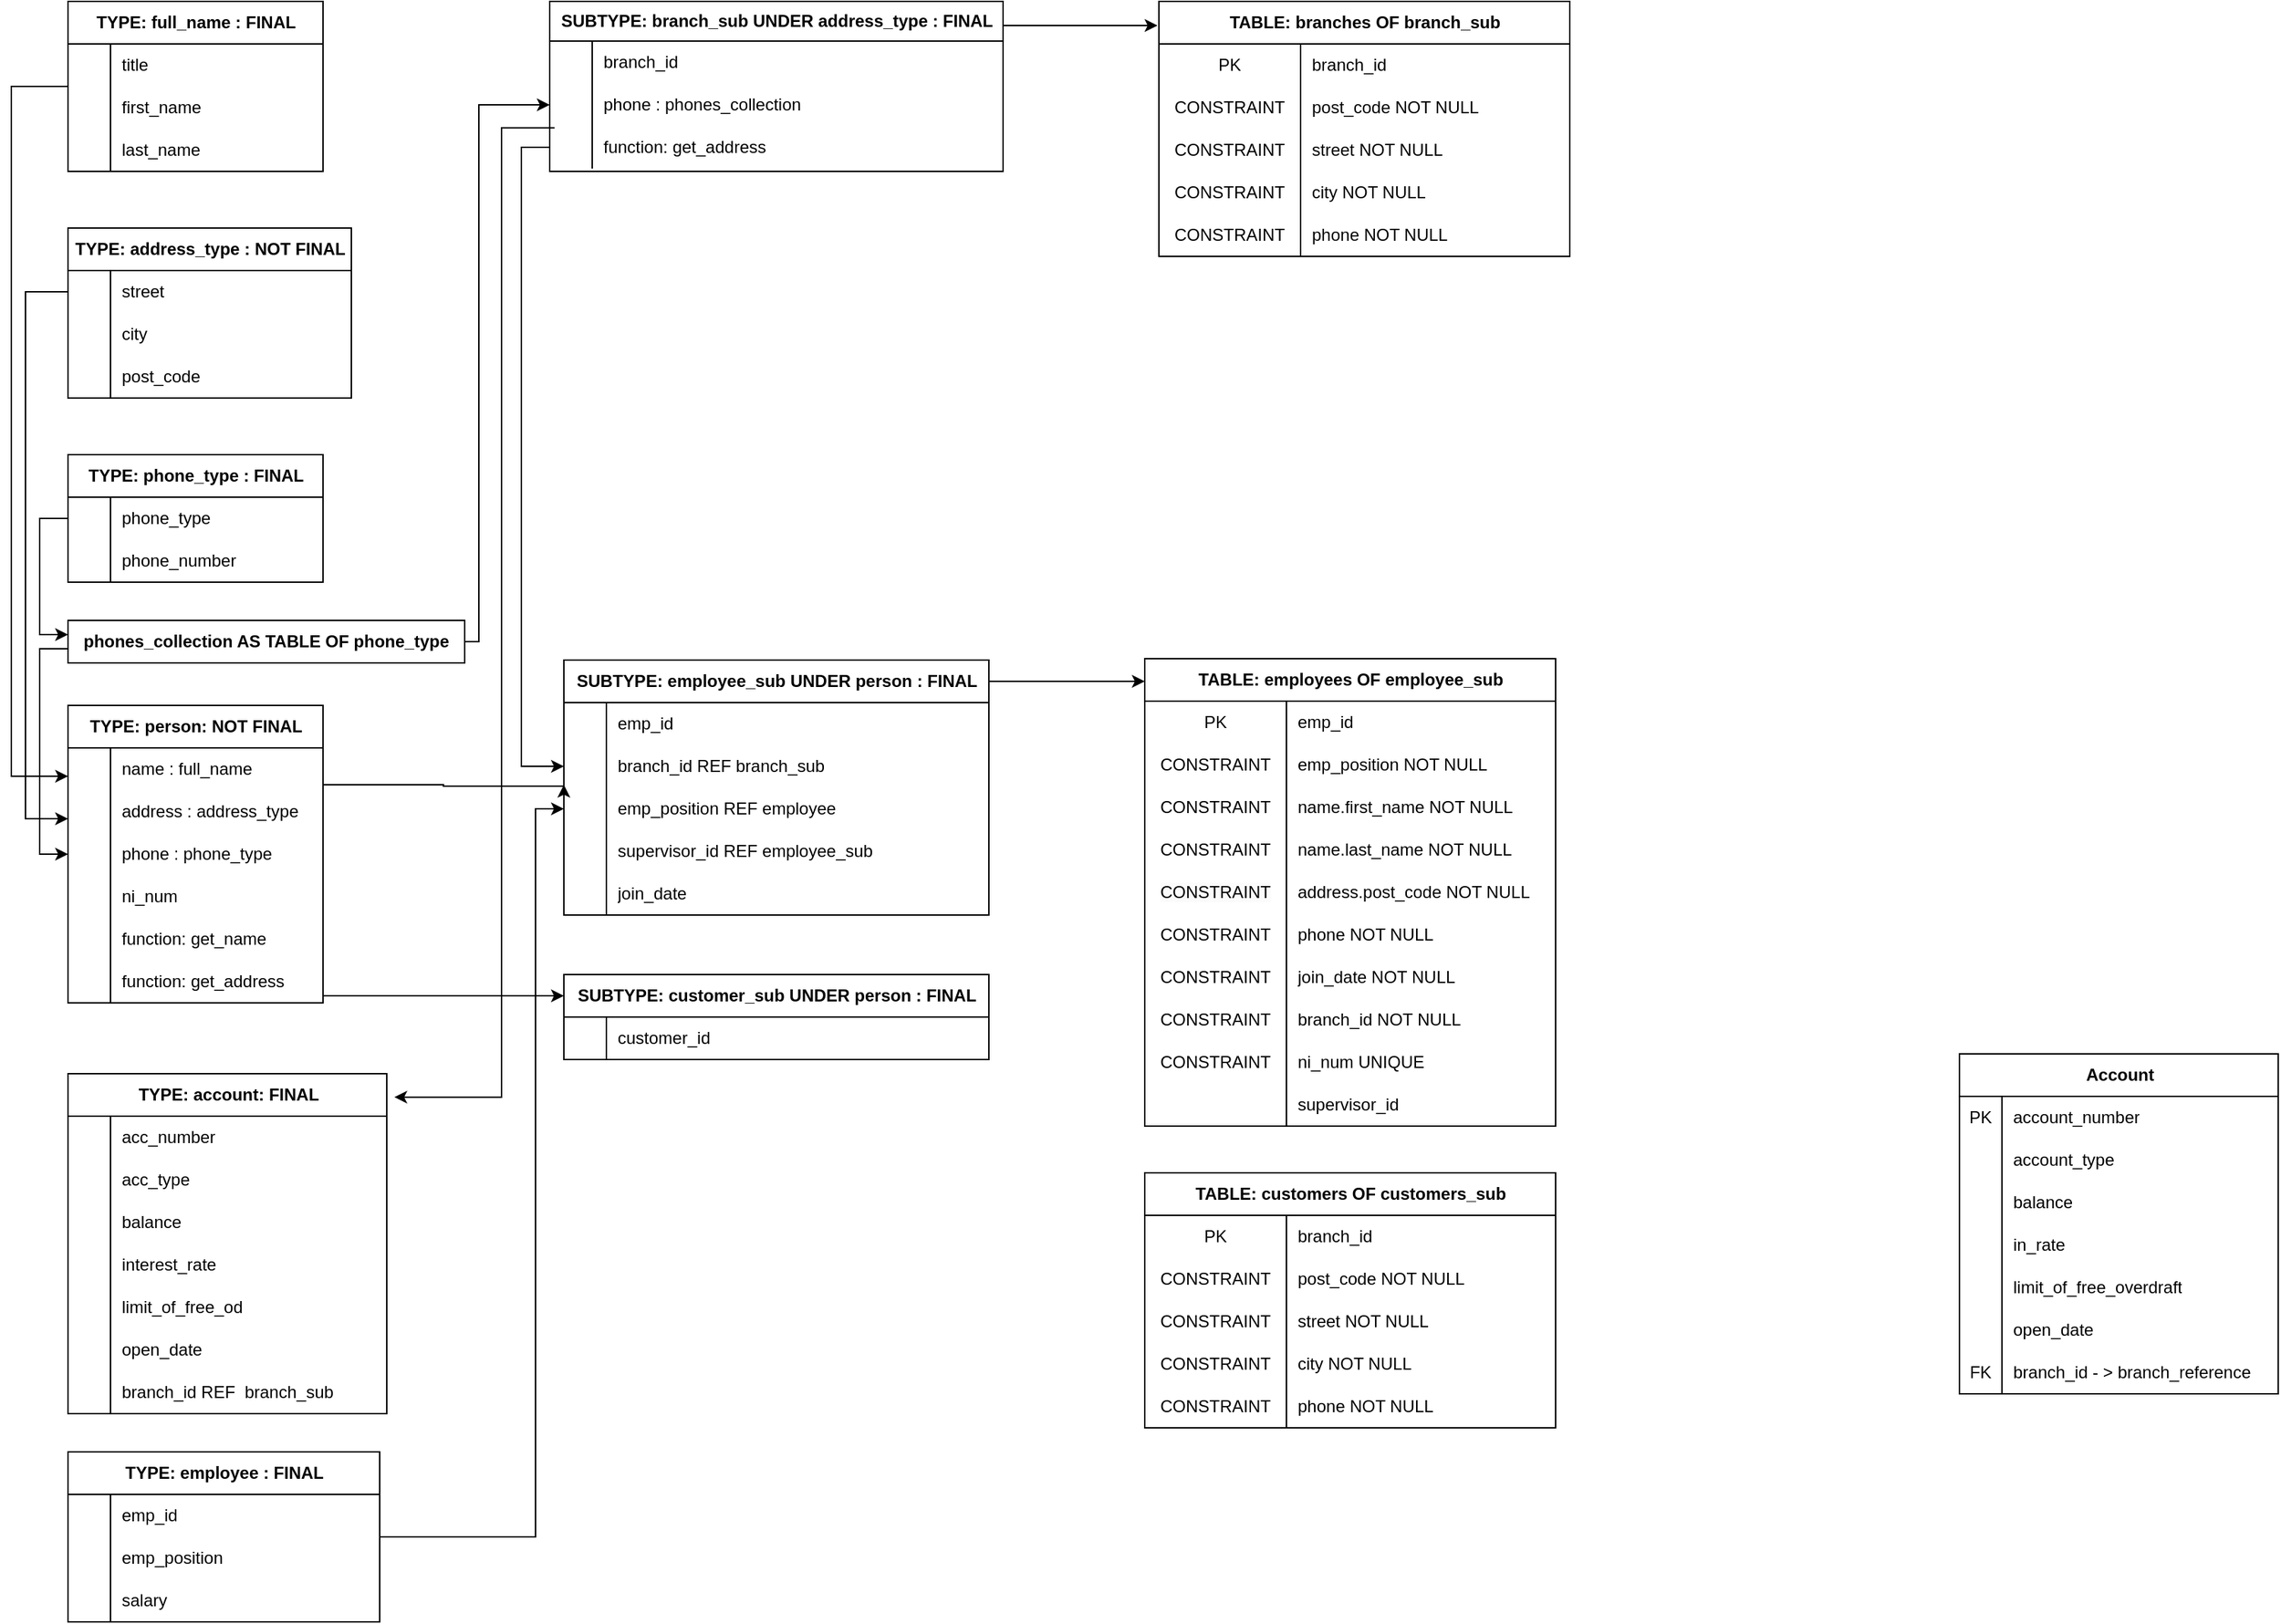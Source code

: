 <mxfile version="23.1.5" type="github">
  <diagram name="Page-1" id="_qKNAqYmXroplIytZOEy">
    <mxGraphModel dx="2224" dy="1005" grid="1" gridSize="10" guides="1" tooltips="1" connect="1" arrows="1" fold="1" page="1" pageScale="1" pageWidth="827" pageHeight="1169" math="0" shadow="0">
      <root>
        <mxCell id="0" />
        <mxCell id="1" parent="0" />
        <mxCell id="aNpaq_QwW-xact4FSAns-1" value="TYPE: address_type : NOT FINAL" style="shape=table;startSize=30;container=1;collapsible=1;childLayout=tableLayout;fixedRows=1;rowLines=0;fontStyle=1;align=center;resizeLast=1;html=1;" parent="1" vertex="1">
          <mxGeometry x="40" y="173" width="200" height="120" as="geometry" />
        </mxCell>
        <mxCell id="aNpaq_QwW-xact4FSAns-5" value="" style="shape=tableRow;horizontal=0;startSize=0;swimlaneHead=0;swimlaneBody=0;fillColor=none;collapsible=0;dropTarget=0;points=[[0,0.5],[1,0.5]];portConstraint=eastwest;top=0;left=0;right=0;bottom=0;" parent="aNpaq_QwW-xact4FSAns-1" vertex="1">
          <mxGeometry y="30" width="200" height="30" as="geometry" />
        </mxCell>
        <mxCell id="aNpaq_QwW-xact4FSAns-6" value="" style="shape=partialRectangle;connectable=0;fillColor=none;top=0;left=0;bottom=0;right=0;editable=1;overflow=hidden;whiteSpace=wrap;html=1;" parent="aNpaq_QwW-xact4FSAns-5" vertex="1">
          <mxGeometry width="30" height="30" as="geometry">
            <mxRectangle width="30" height="30" as="alternateBounds" />
          </mxGeometry>
        </mxCell>
        <mxCell id="aNpaq_QwW-xact4FSAns-7" value="street&amp;nbsp;" style="shape=partialRectangle;connectable=0;fillColor=none;top=0;left=0;bottom=0;right=0;align=left;spacingLeft=6;overflow=hidden;whiteSpace=wrap;html=1;" parent="aNpaq_QwW-xact4FSAns-5" vertex="1">
          <mxGeometry x="30" width="170" height="30" as="geometry">
            <mxRectangle width="170" height="30" as="alternateBounds" />
          </mxGeometry>
        </mxCell>
        <mxCell id="aNpaq_QwW-xact4FSAns-8" value="" style="shape=tableRow;horizontal=0;startSize=0;swimlaneHead=0;swimlaneBody=0;fillColor=none;collapsible=0;dropTarget=0;points=[[0,0.5],[1,0.5]];portConstraint=eastwest;top=0;left=0;right=0;bottom=0;" parent="aNpaq_QwW-xact4FSAns-1" vertex="1">
          <mxGeometry y="60" width="200" height="30" as="geometry" />
        </mxCell>
        <mxCell id="aNpaq_QwW-xact4FSAns-9" value="" style="shape=partialRectangle;connectable=0;fillColor=none;top=0;left=0;bottom=0;right=0;editable=1;overflow=hidden;whiteSpace=wrap;html=1;" parent="aNpaq_QwW-xact4FSAns-8" vertex="1">
          <mxGeometry width="30" height="30" as="geometry">
            <mxRectangle width="30" height="30" as="alternateBounds" />
          </mxGeometry>
        </mxCell>
        <mxCell id="aNpaq_QwW-xact4FSAns-10" value="city" style="shape=partialRectangle;connectable=0;fillColor=none;top=0;left=0;bottom=0;right=0;align=left;spacingLeft=6;overflow=hidden;whiteSpace=wrap;html=1;" parent="aNpaq_QwW-xact4FSAns-8" vertex="1">
          <mxGeometry x="30" width="170" height="30" as="geometry">
            <mxRectangle width="170" height="30" as="alternateBounds" />
          </mxGeometry>
        </mxCell>
        <mxCell id="aNpaq_QwW-xact4FSAns-11" value="" style="shape=tableRow;horizontal=0;startSize=0;swimlaneHead=0;swimlaneBody=0;fillColor=none;collapsible=0;dropTarget=0;points=[[0,0.5],[1,0.5]];portConstraint=eastwest;top=0;left=0;right=0;bottom=0;" parent="aNpaq_QwW-xact4FSAns-1" vertex="1">
          <mxGeometry y="90" width="200" height="30" as="geometry" />
        </mxCell>
        <mxCell id="aNpaq_QwW-xact4FSAns-12" value="" style="shape=partialRectangle;connectable=0;fillColor=none;top=0;left=0;bottom=0;right=0;editable=1;overflow=hidden;whiteSpace=wrap;html=1;" parent="aNpaq_QwW-xact4FSAns-11" vertex="1">
          <mxGeometry width="30" height="30" as="geometry">
            <mxRectangle width="30" height="30" as="alternateBounds" />
          </mxGeometry>
        </mxCell>
        <mxCell id="aNpaq_QwW-xact4FSAns-13" value="post_code" style="shape=partialRectangle;connectable=0;fillColor=none;top=0;left=0;bottom=0;right=0;align=left;spacingLeft=6;overflow=hidden;whiteSpace=wrap;html=1;" parent="aNpaq_QwW-xact4FSAns-11" vertex="1">
          <mxGeometry x="30" width="170" height="30" as="geometry">
            <mxRectangle width="170" height="30" as="alternateBounds" />
          </mxGeometry>
        </mxCell>
        <mxCell id="aNpaq_QwW-xact4FSAns-37" value="TYPE: person: NOT FINAL" style="shape=table;startSize=30;container=1;collapsible=1;childLayout=tableLayout;fixedRows=1;rowLines=0;fontStyle=1;align=center;resizeLast=1;html=1;" parent="1" vertex="1">
          <mxGeometry x="40" y="510" width="180" height="210" as="geometry" />
        </mxCell>
        <mxCell id="aNpaq_QwW-xact4FSAns-50" style="shape=tableRow;horizontal=0;startSize=0;swimlaneHead=0;swimlaneBody=0;fillColor=none;collapsible=0;dropTarget=0;points=[[0,0.5],[1,0.5]];portConstraint=eastwest;top=0;left=0;right=0;bottom=0;" parent="aNpaq_QwW-xact4FSAns-37" vertex="1">
          <mxGeometry y="30" width="180" height="30" as="geometry" />
        </mxCell>
        <mxCell id="aNpaq_QwW-xact4FSAns-51" style="shape=partialRectangle;connectable=0;fillColor=none;top=0;left=0;bottom=0;right=0;editable=1;overflow=hidden;whiteSpace=wrap;html=1;" parent="aNpaq_QwW-xact4FSAns-50" vertex="1">
          <mxGeometry width="30" height="30" as="geometry">
            <mxRectangle width="30" height="30" as="alternateBounds" />
          </mxGeometry>
        </mxCell>
        <mxCell id="aNpaq_QwW-xact4FSAns-52" value="name : full_name" style="shape=partialRectangle;connectable=0;fillColor=none;top=0;left=0;bottom=0;right=0;align=left;spacingLeft=6;overflow=hidden;whiteSpace=wrap;html=1;" parent="aNpaq_QwW-xact4FSAns-50" vertex="1">
          <mxGeometry x="30" width="150" height="30" as="geometry">
            <mxRectangle width="150" height="30" as="alternateBounds" />
          </mxGeometry>
        </mxCell>
        <mxCell id="aNpaq_QwW-xact4FSAns-47" style="shape=tableRow;horizontal=0;startSize=0;swimlaneHead=0;swimlaneBody=0;fillColor=none;collapsible=0;dropTarget=0;points=[[0,0.5],[1,0.5]];portConstraint=eastwest;top=0;left=0;right=0;bottom=0;" parent="aNpaq_QwW-xact4FSAns-37" vertex="1">
          <mxGeometry y="60" width="180" height="30" as="geometry" />
        </mxCell>
        <mxCell id="aNpaq_QwW-xact4FSAns-48" style="shape=partialRectangle;connectable=0;fillColor=none;top=0;left=0;bottom=0;right=0;editable=1;overflow=hidden;whiteSpace=wrap;html=1;" parent="aNpaq_QwW-xact4FSAns-47" vertex="1">
          <mxGeometry width="30" height="30" as="geometry">
            <mxRectangle width="30" height="30" as="alternateBounds" />
          </mxGeometry>
        </mxCell>
        <mxCell id="aNpaq_QwW-xact4FSAns-49" value="address : address_type" style="shape=partialRectangle;connectable=0;fillColor=none;top=0;left=0;bottom=0;right=0;align=left;spacingLeft=6;overflow=hidden;whiteSpace=wrap;html=1;" parent="aNpaq_QwW-xact4FSAns-47" vertex="1">
          <mxGeometry x="30" width="150" height="30" as="geometry">
            <mxRectangle width="150" height="30" as="alternateBounds" />
          </mxGeometry>
        </mxCell>
        <mxCell id="XHGAFbhJSEHdfEQD5PCM-65" style="shape=tableRow;horizontal=0;startSize=0;swimlaneHead=0;swimlaneBody=0;fillColor=none;collapsible=0;dropTarget=0;points=[[0,0.5],[1,0.5]];portConstraint=eastwest;top=0;left=0;right=0;bottom=0;" vertex="1" parent="aNpaq_QwW-xact4FSAns-37">
          <mxGeometry y="90" width="180" height="30" as="geometry" />
        </mxCell>
        <mxCell id="XHGAFbhJSEHdfEQD5PCM-66" style="shape=partialRectangle;connectable=0;fillColor=none;top=0;left=0;bottom=0;right=0;editable=1;overflow=hidden;whiteSpace=wrap;html=1;" vertex="1" parent="XHGAFbhJSEHdfEQD5PCM-65">
          <mxGeometry width="30" height="30" as="geometry">
            <mxRectangle width="30" height="30" as="alternateBounds" />
          </mxGeometry>
        </mxCell>
        <mxCell id="XHGAFbhJSEHdfEQD5PCM-67" value="phone : phone_type" style="shape=partialRectangle;connectable=0;fillColor=none;top=0;left=0;bottom=0;right=0;align=left;spacingLeft=6;overflow=hidden;whiteSpace=wrap;html=1;" vertex="1" parent="XHGAFbhJSEHdfEQD5PCM-65">
          <mxGeometry x="30" width="150" height="30" as="geometry">
            <mxRectangle width="150" height="30" as="alternateBounds" />
          </mxGeometry>
        </mxCell>
        <mxCell id="aNpaq_QwW-xact4FSAns-92" style="shape=tableRow;horizontal=0;startSize=0;swimlaneHead=0;swimlaneBody=0;fillColor=none;collapsible=0;dropTarget=0;points=[[0,0.5],[1,0.5]];portConstraint=eastwest;top=0;left=0;right=0;bottom=0;" parent="aNpaq_QwW-xact4FSAns-37" vertex="1">
          <mxGeometry y="120" width="180" height="30" as="geometry" />
        </mxCell>
        <mxCell id="aNpaq_QwW-xact4FSAns-93" style="shape=partialRectangle;connectable=0;fillColor=none;top=0;left=0;bottom=0;right=0;editable=1;overflow=hidden;whiteSpace=wrap;html=1;" parent="aNpaq_QwW-xact4FSAns-92" vertex="1">
          <mxGeometry width="30" height="30" as="geometry">
            <mxRectangle width="30" height="30" as="alternateBounds" />
          </mxGeometry>
        </mxCell>
        <mxCell id="aNpaq_QwW-xact4FSAns-94" value="ni_num" style="shape=partialRectangle;connectable=0;fillColor=none;top=0;left=0;bottom=0;right=0;align=left;spacingLeft=6;overflow=hidden;whiteSpace=wrap;html=1;" parent="aNpaq_QwW-xact4FSAns-92" vertex="1">
          <mxGeometry x="30" width="150" height="30" as="geometry">
            <mxRectangle width="150" height="30" as="alternateBounds" />
          </mxGeometry>
        </mxCell>
        <mxCell id="XHGAFbhJSEHdfEQD5PCM-73" style="shape=tableRow;horizontal=0;startSize=0;swimlaneHead=0;swimlaneBody=0;fillColor=none;collapsible=0;dropTarget=0;points=[[0,0.5],[1,0.5]];portConstraint=eastwest;top=0;left=0;right=0;bottom=0;" vertex="1" parent="aNpaq_QwW-xact4FSAns-37">
          <mxGeometry y="150" width="180" height="30" as="geometry" />
        </mxCell>
        <mxCell id="XHGAFbhJSEHdfEQD5PCM-74" style="shape=partialRectangle;connectable=0;fillColor=none;top=0;left=0;bottom=0;right=0;editable=1;overflow=hidden;whiteSpace=wrap;html=1;" vertex="1" parent="XHGAFbhJSEHdfEQD5PCM-73">
          <mxGeometry width="30" height="30" as="geometry">
            <mxRectangle width="30" height="30" as="alternateBounds" />
          </mxGeometry>
        </mxCell>
        <mxCell id="XHGAFbhJSEHdfEQD5PCM-75" value="function: get_name" style="shape=partialRectangle;connectable=0;fillColor=none;top=0;left=0;bottom=0;right=0;align=left;spacingLeft=6;overflow=hidden;whiteSpace=wrap;html=1;" vertex="1" parent="XHGAFbhJSEHdfEQD5PCM-73">
          <mxGeometry x="30" width="150" height="30" as="geometry">
            <mxRectangle width="150" height="30" as="alternateBounds" />
          </mxGeometry>
        </mxCell>
        <mxCell id="XHGAFbhJSEHdfEQD5PCM-70" style="shape=tableRow;horizontal=0;startSize=0;swimlaneHead=0;swimlaneBody=0;fillColor=none;collapsible=0;dropTarget=0;points=[[0,0.5],[1,0.5]];portConstraint=eastwest;top=0;left=0;right=0;bottom=0;" vertex="1" parent="aNpaq_QwW-xact4FSAns-37">
          <mxGeometry y="180" width="180" height="30" as="geometry" />
        </mxCell>
        <mxCell id="XHGAFbhJSEHdfEQD5PCM-71" style="shape=partialRectangle;connectable=0;fillColor=none;top=0;left=0;bottom=0;right=0;editable=1;overflow=hidden;whiteSpace=wrap;html=1;" vertex="1" parent="XHGAFbhJSEHdfEQD5PCM-70">
          <mxGeometry width="30" height="30" as="geometry">
            <mxRectangle width="30" height="30" as="alternateBounds" />
          </mxGeometry>
        </mxCell>
        <mxCell id="XHGAFbhJSEHdfEQD5PCM-72" value="function: get_address" style="shape=partialRectangle;connectable=0;fillColor=none;top=0;left=0;bottom=0;right=0;align=left;spacingLeft=6;overflow=hidden;whiteSpace=wrap;html=1;" vertex="1" parent="XHGAFbhJSEHdfEQD5PCM-70">
          <mxGeometry x="30" width="150" height="30" as="geometry">
            <mxRectangle width="150" height="30" as="alternateBounds" />
          </mxGeometry>
        </mxCell>
        <mxCell id="XHGAFbhJSEHdfEQD5PCM-105" style="edgeStyle=orthogonalEdgeStyle;rounded=0;orthogonalLoop=1;jettySize=auto;html=1;entryX=0;entryY=0.5;entryDx=0;entryDy=0;" edge="1" parent="1" source="aNpaq_QwW-xact4FSAns-56" target="XHGAFbhJSEHdfEQD5PCM-93">
          <mxGeometry relative="1" as="geometry">
            <mxPoint x="360" y="550" as="targetPoint" />
            <Array as="points">
              <mxPoint x="370" y="1097" />
              <mxPoint x="370" y="583" />
            </Array>
          </mxGeometry>
        </mxCell>
        <mxCell id="aNpaq_QwW-xact4FSAns-56" value="TYPE: employee : FINAL" style="shape=table;startSize=30;container=1;collapsible=1;childLayout=tableLayout;fixedRows=1;rowLines=0;fontStyle=1;align=center;resizeLast=1;html=1;" parent="1" vertex="1">
          <mxGeometry x="40" y="1037" width="220" height="120" as="geometry" />
        </mxCell>
        <mxCell id="aNpaq_QwW-xact4FSAns-57" value="" style="shape=tableRow;horizontal=0;startSize=0;swimlaneHead=0;swimlaneBody=0;fillColor=none;collapsible=0;dropTarget=0;points=[[0,0.5],[1,0.5]];portConstraint=eastwest;top=0;left=0;right=0;bottom=0;" parent="aNpaq_QwW-xact4FSAns-56" vertex="1">
          <mxGeometry y="30" width="220" height="30" as="geometry" />
        </mxCell>
        <mxCell id="aNpaq_QwW-xact4FSAns-58" value="" style="shape=partialRectangle;connectable=0;fillColor=none;top=0;left=0;bottom=0;right=0;editable=1;overflow=hidden;whiteSpace=wrap;html=1;" parent="aNpaq_QwW-xact4FSAns-57" vertex="1">
          <mxGeometry width="30" height="30" as="geometry">
            <mxRectangle width="30" height="30" as="alternateBounds" />
          </mxGeometry>
        </mxCell>
        <mxCell id="aNpaq_QwW-xact4FSAns-59" value="emp_id" style="shape=partialRectangle;connectable=0;fillColor=none;top=0;left=0;bottom=0;right=0;align=left;spacingLeft=6;overflow=hidden;whiteSpace=wrap;html=1;" parent="aNpaq_QwW-xact4FSAns-57" vertex="1">
          <mxGeometry x="30" width="190" height="30" as="geometry">
            <mxRectangle width="190" height="30" as="alternateBounds" />
          </mxGeometry>
        </mxCell>
        <mxCell id="aNpaq_QwW-xact4FSAns-63" value="" style="shape=tableRow;horizontal=0;startSize=0;swimlaneHead=0;swimlaneBody=0;fillColor=none;collapsible=0;dropTarget=0;points=[[0,0.5],[1,0.5]];portConstraint=eastwest;top=0;left=0;right=0;bottom=0;" parent="aNpaq_QwW-xact4FSAns-56" vertex="1">
          <mxGeometry y="60" width="220" height="30" as="geometry" />
        </mxCell>
        <mxCell id="aNpaq_QwW-xact4FSAns-64" value="" style="shape=partialRectangle;connectable=0;fillColor=none;top=0;left=0;bottom=0;right=0;editable=1;overflow=hidden;whiteSpace=wrap;html=1;" parent="aNpaq_QwW-xact4FSAns-63" vertex="1">
          <mxGeometry width="30" height="30" as="geometry">
            <mxRectangle width="30" height="30" as="alternateBounds" />
          </mxGeometry>
        </mxCell>
        <mxCell id="aNpaq_QwW-xact4FSAns-65" value="emp_position" style="shape=partialRectangle;connectable=0;fillColor=none;top=0;left=0;bottom=0;right=0;align=left;spacingLeft=6;overflow=hidden;whiteSpace=wrap;html=1;" parent="aNpaq_QwW-xact4FSAns-63" vertex="1">
          <mxGeometry x="30" width="190" height="30" as="geometry">
            <mxRectangle width="190" height="30" as="alternateBounds" />
          </mxGeometry>
        </mxCell>
        <mxCell id="aNpaq_QwW-xact4FSAns-66" style="shape=tableRow;horizontal=0;startSize=0;swimlaneHead=0;swimlaneBody=0;fillColor=none;collapsible=0;dropTarget=0;points=[[0,0.5],[1,0.5]];portConstraint=eastwest;top=0;left=0;right=0;bottom=0;" parent="aNpaq_QwW-xact4FSAns-56" vertex="1">
          <mxGeometry y="90" width="220" height="30" as="geometry" />
        </mxCell>
        <mxCell id="aNpaq_QwW-xact4FSAns-67" style="shape=partialRectangle;connectable=0;fillColor=none;top=0;left=0;bottom=0;right=0;editable=1;overflow=hidden;whiteSpace=wrap;html=1;" parent="aNpaq_QwW-xact4FSAns-66" vertex="1">
          <mxGeometry width="30" height="30" as="geometry">
            <mxRectangle width="30" height="30" as="alternateBounds" />
          </mxGeometry>
        </mxCell>
        <mxCell id="aNpaq_QwW-xact4FSAns-68" value="salary" style="shape=partialRectangle;connectable=0;fillColor=none;top=0;left=0;bottom=0;right=0;align=left;spacingLeft=6;overflow=hidden;whiteSpace=wrap;html=1;" parent="aNpaq_QwW-xact4FSAns-66" vertex="1">
          <mxGeometry x="30" width="190" height="30" as="geometry">
            <mxRectangle width="190" height="30" as="alternateBounds" />
          </mxGeometry>
        </mxCell>
        <mxCell id="aNpaq_QwW-xact4FSAns-82" value="SUBTYPE: customer_sub UNDER person : FINAL" style="shape=table;startSize=30;container=1;collapsible=1;childLayout=tableLayout;fixedRows=1;rowLines=0;fontStyle=1;align=center;resizeLast=1;html=1;" parent="1" vertex="1">
          <mxGeometry x="390.0" y="700" width="300.0" height="60" as="geometry" />
        </mxCell>
        <mxCell id="aNpaq_QwW-xact4FSAns-83" value="" style="shape=tableRow;horizontal=0;startSize=0;swimlaneHead=0;swimlaneBody=0;fillColor=none;collapsible=0;dropTarget=0;points=[[0,0.5],[1,0.5]];portConstraint=eastwest;top=0;left=0;right=0;bottom=0;" parent="aNpaq_QwW-xact4FSAns-82" vertex="1">
          <mxGeometry y="30" width="300.0" height="30" as="geometry" />
        </mxCell>
        <mxCell id="aNpaq_QwW-xact4FSAns-84" value="" style="shape=partialRectangle;connectable=0;fillColor=none;top=0;left=0;bottom=0;right=0;editable=1;overflow=hidden;whiteSpace=wrap;html=1;" parent="aNpaq_QwW-xact4FSAns-83" vertex="1">
          <mxGeometry width="30" height="30" as="geometry">
            <mxRectangle width="30" height="30" as="alternateBounds" />
          </mxGeometry>
        </mxCell>
        <mxCell id="aNpaq_QwW-xact4FSAns-85" value="customer_id" style="shape=partialRectangle;connectable=0;fillColor=none;top=0;left=0;bottom=0;right=0;align=left;spacingLeft=6;overflow=hidden;whiteSpace=wrap;html=1;" parent="aNpaq_QwW-xact4FSAns-83" vertex="1">
          <mxGeometry x="30" width="270.0" height="30" as="geometry">
            <mxRectangle width="270.0" height="30" as="alternateBounds" />
          </mxGeometry>
        </mxCell>
        <mxCell id="aNpaq_QwW-xact4FSAns-100" value="Account" style="shape=table;startSize=30;container=1;collapsible=1;childLayout=tableLayout;fixedRows=1;rowLines=0;fontStyle=1;align=center;resizeLast=1;html=1;" parent="1" vertex="1">
          <mxGeometry x="1375.06" y="756" width="225" height="240" as="geometry" />
        </mxCell>
        <mxCell id="aNpaq_QwW-xact4FSAns-101" value="" style="shape=tableRow;horizontal=0;startSize=0;swimlaneHead=0;swimlaneBody=0;fillColor=none;collapsible=0;dropTarget=0;points=[[0,0.5],[1,0.5]];portConstraint=eastwest;top=0;left=0;right=0;bottom=0;" parent="aNpaq_QwW-xact4FSAns-100" vertex="1">
          <mxGeometry y="30" width="225" height="30" as="geometry" />
        </mxCell>
        <mxCell id="aNpaq_QwW-xact4FSAns-102" value="PK" style="shape=partialRectangle;connectable=0;fillColor=none;top=0;left=0;bottom=0;right=0;editable=1;overflow=hidden;whiteSpace=wrap;html=1;" parent="aNpaq_QwW-xact4FSAns-101" vertex="1">
          <mxGeometry width="30" height="30" as="geometry">
            <mxRectangle width="30" height="30" as="alternateBounds" />
          </mxGeometry>
        </mxCell>
        <mxCell id="aNpaq_QwW-xact4FSAns-103" value="account_number" style="shape=partialRectangle;connectable=0;fillColor=none;top=0;left=0;bottom=0;right=0;align=left;spacingLeft=6;overflow=hidden;whiteSpace=wrap;html=1;" parent="aNpaq_QwW-xact4FSAns-101" vertex="1">
          <mxGeometry x="30" width="195" height="30" as="geometry">
            <mxRectangle width="195" height="30" as="alternateBounds" />
          </mxGeometry>
        </mxCell>
        <mxCell id="aNpaq_QwW-xact4FSAns-104" style="shape=tableRow;horizontal=0;startSize=0;swimlaneHead=0;swimlaneBody=0;fillColor=none;collapsible=0;dropTarget=0;points=[[0,0.5],[1,0.5]];portConstraint=eastwest;top=0;left=0;right=0;bottom=0;" parent="aNpaq_QwW-xact4FSAns-100" vertex="1">
          <mxGeometry y="60" width="225" height="30" as="geometry" />
        </mxCell>
        <mxCell id="aNpaq_QwW-xact4FSAns-105" style="shape=partialRectangle;connectable=0;fillColor=none;top=0;left=0;bottom=0;right=0;editable=1;overflow=hidden;whiteSpace=wrap;html=1;" parent="aNpaq_QwW-xact4FSAns-104" vertex="1">
          <mxGeometry width="30" height="30" as="geometry">
            <mxRectangle width="30" height="30" as="alternateBounds" />
          </mxGeometry>
        </mxCell>
        <mxCell id="aNpaq_QwW-xact4FSAns-106" value="account_type" style="shape=partialRectangle;connectable=0;fillColor=none;top=0;left=0;bottom=0;right=0;align=left;spacingLeft=6;overflow=hidden;whiteSpace=wrap;html=1;" parent="aNpaq_QwW-xact4FSAns-104" vertex="1">
          <mxGeometry x="30" width="195" height="30" as="geometry">
            <mxRectangle width="195" height="30" as="alternateBounds" />
          </mxGeometry>
        </mxCell>
        <mxCell id="aNpaq_QwW-xact4FSAns-107" value="" style="shape=tableRow;horizontal=0;startSize=0;swimlaneHead=0;swimlaneBody=0;fillColor=none;collapsible=0;dropTarget=0;points=[[0,0.5],[1,0.5]];portConstraint=eastwest;top=0;left=0;right=0;bottom=0;" parent="aNpaq_QwW-xact4FSAns-100" vertex="1">
          <mxGeometry y="90" width="225" height="30" as="geometry" />
        </mxCell>
        <mxCell id="aNpaq_QwW-xact4FSAns-108" value="" style="shape=partialRectangle;connectable=0;fillColor=none;top=0;left=0;bottom=0;right=0;editable=1;overflow=hidden;whiteSpace=wrap;html=1;" parent="aNpaq_QwW-xact4FSAns-107" vertex="1">
          <mxGeometry width="30" height="30" as="geometry">
            <mxRectangle width="30" height="30" as="alternateBounds" />
          </mxGeometry>
        </mxCell>
        <mxCell id="aNpaq_QwW-xact4FSAns-109" value="balance" style="shape=partialRectangle;connectable=0;fillColor=none;top=0;left=0;bottom=0;right=0;align=left;spacingLeft=6;overflow=hidden;whiteSpace=wrap;html=1;" parent="aNpaq_QwW-xact4FSAns-107" vertex="1">
          <mxGeometry x="30" width="195" height="30" as="geometry">
            <mxRectangle width="195" height="30" as="alternateBounds" />
          </mxGeometry>
        </mxCell>
        <mxCell id="aNpaq_QwW-xact4FSAns-110" value="" style="shape=tableRow;horizontal=0;startSize=0;swimlaneHead=0;swimlaneBody=0;fillColor=none;collapsible=0;dropTarget=0;points=[[0,0.5],[1,0.5]];portConstraint=eastwest;top=0;left=0;right=0;bottom=0;" parent="aNpaq_QwW-xact4FSAns-100" vertex="1">
          <mxGeometry y="120" width="225" height="30" as="geometry" />
        </mxCell>
        <mxCell id="aNpaq_QwW-xact4FSAns-111" value="" style="shape=partialRectangle;connectable=0;fillColor=none;top=0;left=0;bottom=0;right=0;editable=1;overflow=hidden;whiteSpace=wrap;html=1;" parent="aNpaq_QwW-xact4FSAns-110" vertex="1">
          <mxGeometry width="30" height="30" as="geometry">
            <mxRectangle width="30" height="30" as="alternateBounds" />
          </mxGeometry>
        </mxCell>
        <mxCell id="aNpaq_QwW-xact4FSAns-112" value="in_rate" style="shape=partialRectangle;connectable=0;fillColor=none;top=0;left=0;bottom=0;right=0;align=left;spacingLeft=6;overflow=hidden;whiteSpace=wrap;html=1;" parent="aNpaq_QwW-xact4FSAns-110" vertex="1">
          <mxGeometry x="30" width="195" height="30" as="geometry">
            <mxRectangle width="195" height="30" as="alternateBounds" />
          </mxGeometry>
        </mxCell>
        <mxCell id="aNpaq_QwW-xact4FSAns-113" style="shape=tableRow;horizontal=0;startSize=0;swimlaneHead=0;swimlaneBody=0;fillColor=none;collapsible=0;dropTarget=0;points=[[0,0.5],[1,0.5]];portConstraint=eastwest;top=0;left=0;right=0;bottom=0;" parent="aNpaq_QwW-xact4FSAns-100" vertex="1">
          <mxGeometry y="150" width="225" height="30" as="geometry" />
        </mxCell>
        <mxCell id="aNpaq_QwW-xact4FSAns-114" style="shape=partialRectangle;connectable=0;fillColor=none;top=0;left=0;bottom=0;right=0;editable=1;overflow=hidden;whiteSpace=wrap;html=1;" parent="aNpaq_QwW-xact4FSAns-113" vertex="1">
          <mxGeometry width="30" height="30" as="geometry">
            <mxRectangle width="30" height="30" as="alternateBounds" />
          </mxGeometry>
        </mxCell>
        <mxCell id="aNpaq_QwW-xact4FSAns-115" value="limit_of_free_overdraft" style="shape=partialRectangle;connectable=0;fillColor=none;top=0;left=0;bottom=0;right=0;align=left;spacingLeft=6;overflow=hidden;whiteSpace=wrap;html=1;" parent="aNpaq_QwW-xact4FSAns-113" vertex="1">
          <mxGeometry x="30" width="195" height="30" as="geometry">
            <mxRectangle width="195" height="30" as="alternateBounds" />
          </mxGeometry>
        </mxCell>
        <mxCell id="aNpaq_QwW-xact4FSAns-116" style="shape=tableRow;horizontal=0;startSize=0;swimlaneHead=0;swimlaneBody=0;fillColor=none;collapsible=0;dropTarget=0;points=[[0,0.5],[1,0.5]];portConstraint=eastwest;top=0;left=0;right=0;bottom=0;" parent="aNpaq_QwW-xact4FSAns-100" vertex="1">
          <mxGeometry y="180" width="225" height="30" as="geometry" />
        </mxCell>
        <mxCell id="aNpaq_QwW-xact4FSAns-117" style="shape=partialRectangle;connectable=0;fillColor=none;top=0;left=0;bottom=0;right=0;editable=1;overflow=hidden;whiteSpace=wrap;html=1;" parent="aNpaq_QwW-xact4FSAns-116" vertex="1">
          <mxGeometry width="30" height="30" as="geometry">
            <mxRectangle width="30" height="30" as="alternateBounds" />
          </mxGeometry>
        </mxCell>
        <mxCell id="aNpaq_QwW-xact4FSAns-118" value="open_date" style="shape=partialRectangle;connectable=0;fillColor=none;top=0;left=0;bottom=0;right=0;align=left;spacingLeft=6;overflow=hidden;whiteSpace=wrap;html=1;" parent="aNpaq_QwW-xact4FSAns-116" vertex="1">
          <mxGeometry x="30" width="195" height="30" as="geometry">
            <mxRectangle width="195" height="30" as="alternateBounds" />
          </mxGeometry>
        </mxCell>
        <mxCell id="aNpaq_QwW-xact4FSAns-119" style="shape=tableRow;horizontal=0;startSize=0;swimlaneHead=0;swimlaneBody=0;fillColor=none;collapsible=0;dropTarget=0;points=[[0,0.5],[1,0.5]];portConstraint=eastwest;top=0;left=0;right=0;bottom=0;" parent="aNpaq_QwW-xact4FSAns-100" vertex="1">
          <mxGeometry y="210" width="225" height="30" as="geometry" />
        </mxCell>
        <mxCell id="aNpaq_QwW-xact4FSAns-120" value="FK" style="shape=partialRectangle;connectable=0;fillColor=none;top=0;left=0;bottom=0;right=0;editable=1;overflow=hidden;whiteSpace=wrap;html=1;" parent="aNpaq_QwW-xact4FSAns-119" vertex="1">
          <mxGeometry width="30" height="30" as="geometry">
            <mxRectangle width="30" height="30" as="alternateBounds" />
          </mxGeometry>
        </mxCell>
        <mxCell id="aNpaq_QwW-xact4FSAns-121" value="branch_id - &amp;gt; branch_reference" style="shape=partialRectangle;connectable=0;fillColor=none;top=0;left=0;bottom=0;right=0;align=left;spacingLeft=6;overflow=hidden;whiteSpace=wrap;html=1;" parent="aNpaq_QwW-xact4FSAns-119" vertex="1">
          <mxGeometry x="30" width="195" height="30" as="geometry">
            <mxRectangle width="195" height="30" as="alternateBounds" />
          </mxGeometry>
        </mxCell>
        <mxCell id="XHGAFbhJSEHdfEQD5PCM-106" style="edgeStyle=orthogonalEdgeStyle;rounded=0;orthogonalLoop=1;jettySize=auto;html=1;exitX=0;exitY=0.5;exitDx=0;exitDy=0;entryX=0;entryY=0.5;entryDx=0;entryDy=0;" edge="1" parent="1" source="aNpaq_QwW-xact4FSAns-132" target="XHGAFbhJSEHdfEQD5PCM-90">
          <mxGeometry relative="1" as="geometry">
            <mxPoint x="360" y="360" as="targetPoint" />
          </mxGeometry>
        </mxCell>
        <mxCell id="aNpaq_QwW-xact4FSAns-125" value="SUBTYPE: branch_sub UNDER address_type : FINAL" style="shape=table;startSize=28;container=1;collapsible=1;childLayout=tableLayout;fixedRows=1;rowLines=0;fontStyle=1;align=center;resizeLast=1;html=1;" parent="1" vertex="1">
          <mxGeometry x="380.0" y="13" width="320" height="120" as="geometry" />
        </mxCell>
        <mxCell id="aNpaq_QwW-xact4FSAns-126" value="" style="shape=tableRow;horizontal=0;startSize=0;swimlaneHead=0;swimlaneBody=0;fillColor=none;collapsible=0;dropTarget=0;points=[[0,0.5],[1,0.5]];portConstraint=eastwest;top=0;left=0;right=0;bottom=0;" parent="aNpaq_QwW-xact4FSAns-125" vertex="1">
          <mxGeometry y="28" width="320" height="30" as="geometry" />
        </mxCell>
        <mxCell id="aNpaq_QwW-xact4FSAns-127" value="" style="shape=partialRectangle;connectable=0;fillColor=none;top=0;left=0;bottom=0;right=0;editable=1;overflow=hidden;whiteSpace=wrap;html=1;" parent="aNpaq_QwW-xact4FSAns-126" vertex="1">
          <mxGeometry width="30" height="30" as="geometry">
            <mxRectangle width="30" height="30" as="alternateBounds" />
          </mxGeometry>
        </mxCell>
        <mxCell id="aNpaq_QwW-xact4FSAns-128" value="branch_id" style="shape=partialRectangle;connectable=0;fillColor=none;top=0;left=0;bottom=0;right=0;align=left;spacingLeft=6;overflow=hidden;whiteSpace=wrap;html=1;" parent="aNpaq_QwW-xact4FSAns-126" vertex="1">
          <mxGeometry x="30" width="290" height="30" as="geometry">
            <mxRectangle width="290" height="30" as="alternateBounds" />
          </mxGeometry>
        </mxCell>
        <mxCell id="aNpaq_QwW-xact4FSAns-129" value="" style="shape=tableRow;horizontal=0;startSize=0;swimlaneHead=0;swimlaneBody=0;fillColor=none;collapsible=0;dropTarget=0;points=[[0,0.5],[1,0.5]];portConstraint=eastwest;top=0;left=0;right=0;bottom=0;" parent="aNpaq_QwW-xact4FSAns-125" vertex="1">
          <mxGeometry y="58" width="320" height="30" as="geometry" />
        </mxCell>
        <mxCell id="aNpaq_QwW-xact4FSAns-130" value="" style="shape=partialRectangle;connectable=0;fillColor=none;top=0;left=0;bottom=0;right=0;editable=1;overflow=hidden;whiteSpace=wrap;html=1;" parent="aNpaq_QwW-xact4FSAns-129" vertex="1">
          <mxGeometry width="30" height="30" as="geometry">
            <mxRectangle width="30" height="30" as="alternateBounds" />
          </mxGeometry>
        </mxCell>
        <mxCell id="aNpaq_QwW-xact4FSAns-131" value="phone : phones_collection" style="shape=partialRectangle;connectable=0;fillColor=none;top=0;left=0;bottom=0;right=0;align=left;spacingLeft=6;overflow=hidden;whiteSpace=wrap;html=1;" parent="aNpaq_QwW-xact4FSAns-129" vertex="1">
          <mxGeometry x="30" width="290" height="30" as="geometry">
            <mxRectangle width="290" height="30" as="alternateBounds" />
          </mxGeometry>
        </mxCell>
        <mxCell id="aNpaq_QwW-xact4FSAns-132" value="" style="shape=tableRow;horizontal=0;startSize=0;swimlaneHead=0;swimlaneBody=0;fillColor=none;collapsible=0;dropTarget=0;points=[[0,0.5],[1,0.5]];portConstraint=eastwest;top=0;left=0;right=0;bottom=0;" parent="aNpaq_QwW-xact4FSAns-125" vertex="1">
          <mxGeometry y="88" width="320" height="30" as="geometry" />
        </mxCell>
        <mxCell id="aNpaq_QwW-xact4FSAns-133" value="" style="shape=partialRectangle;connectable=0;fillColor=none;top=0;left=0;bottom=0;right=0;editable=1;overflow=hidden;whiteSpace=wrap;html=1;" parent="aNpaq_QwW-xact4FSAns-132" vertex="1">
          <mxGeometry width="30" height="30" as="geometry">
            <mxRectangle width="30" height="30" as="alternateBounds" />
          </mxGeometry>
        </mxCell>
        <mxCell id="aNpaq_QwW-xact4FSAns-134" value="function: get_address" style="shape=partialRectangle;connectable=0;fillColor=none;top=0;left=0;bottom=0;right=0;align=left;spacingLeft=6;overflow=hidden;whiteSpace=wrap;html=1;" parent="aNpaq_QwW-xact4FSAns-132" vertex="1">
          <mxGeometry x="30" width="290" height="30" as="geometry">
            <mxRectangle width="290" height="30" as="alternateBounds" />
          </mxGeometry>
        </mxCell>
        <mxCell id="XHGAFbhJSEHdfEQD5PCM-64" style="edgeStyle=orthogonalEdgeStyle;rounded=0;orthogonalLoop=1;jettySize=auto;html=1;" edge="1" parent="1" source="XHGAFbhJSEHdfEQD5PCM-19">
          <mxGeometry relative="1" as="geometry">
            <mxPoint x="40" y="560" as="targetPoint" />
            <Array as="points">
              <mxPoint y="73" />
              <mxPoint y="560" />
              <mxPoint x="40" y="560" />
            </Array>
          </mxGeometry>
        </mxCell>
        <mxCell id="XHGAFbhJSEHdfEQD5PCM-19" value="TYPE: full_name : FINAL" style="shape=table;startSize=30;container=1;collapsible=1;childLayout=tableLayout;fixedRows=1;rowLines=0;fontStyle=1;align=center;resizeLast=1;html=1;" vertex="1" parent="1">
          <mxGeometry x="40" y="13" width="180" height="120" as="geometry" />
        </mxCell>
        <mxCell id="XHGAFbhJSEHdfEQD5PCM-20" value="" style="shape=tableRow;horizontal=0;startSize=0;swimlaneHead=0;swimlaneBody=0;fillColor=none;collapsible=0;dropTarget=0;points=[[0,0.5],[1,0.5]];portConstraint=eastwest;top=0;left=0;right=0;bottom=0;" vertex="1" parent="XHGAFbhJSEHdfEQD5PCM-19">
          <mxGeometry y="30" width="180" height="30" as="geometry" />
        </mxCell>
        <mxCell id="XHGAFbhJSEHdfEQD5PCM-21" value="" style="shape=partialRectangle;connectable=0;fillColor=none;top=0;left=0;bottom=0;right=0;editable=1;overflow=hidden;whiteSpace=wrap;html=1;" vertex="1" parent="XHGAFbhJSEHdfEQD5PCM-20">
          <mxGeometry width="30" height="30" as="geometry">
            <mxRectangle width="30" height="30" as="alternateBounds" />
          </mxGeometry>
        </mxCell>
        <mxCell id="XHGAFbhJSEHdfEQD5PCM-22" value="title" style="shape=partialRectangle;connectable=0;fillColor=none;top=0;left=0;bottom=0;right=0;align=left;spacingLeft=6;overflow=hidden;whiteSpace=wrap;html=1;" vertex="1" parent="XHGAFbhJSEHdfEQD5PCM-20">
          <mxGeometry x="30" width="150" height="30" as="geometry">
            <mxRectangle width="150" height="30" as="alternateBounds" />
          </mxGeometry>
        </mxCell>
        <mxCell id="XHGAFbhJSEHdfEQD5PCM-23" value="" style="shape=tableRow;horizontal=0;startSize=0;swimlaneHead=0;swimlaneBody=0;fillColor=none;collapsible=0;dropTarget=0;points=[[0,0.5],[1,0.5]];portConstraint=eastwest;top=0;left=0;right=0;bottom=0;" vertex="1" parent="XHGAFbhJSEHdfEQD5PCM-19">
          <mxGeometry y="60" width="180" height="30" as="geometry" />
        </mxCell>
        <mxCell id="XHGAFbhJSEHdfEQD5PCM-24" value="" style="shape=partialRectangle;connectable=0;fillColor=none;top=0;left=0;bottom=0;right=0;editable=1;overflow=hidden;whiteSpace=wrap;html=1;" vertex="1" parent="XHGAFbhJSEHdfEQD5PCM-23">
          <mxGeometry width="30" height="30" as="geometry">
            <mxRectangle width="30" height="30" as="alternateBounds" />
          </mxGeometry>
        </mxCell>
        <mxCell id="XHGAFbhJSEHdfEQD5PCM-25" value="first_name" style="shape=partialRectangle;connectable=0;fillColor=none;top=0;left=0;bottom=0;right=0;align=left;spacingLeft=6;overflow=hidden;whiteSpace=wrap;html=1;" vertex="1" parent="XHGAFbhJSEHdfEQD5PCM-23">
          <mxGeometry x="30" width="150" height="30" as="geometry">
            <mxRectangle width="150" height="30" as="alternateBounds" />
          </mxGeometry>
        </mxCell>
        <mxCell id="XHGAFbhJSEHdfEQD5PCM-26" value="" style="shape=tableRow;horizontal=0;startSize=0;swimlaneHead=0;swimlaneBody=0;fillColor=none;collapsible=0;dropTarget=0;points=[[0,0.5],[1,0.5]];portConstraint=eastwest;top=0;left=0;right=0;bottom=0;" vertex="1" parent="XHGAFbhJSEHdfEQD5PCM-19">
          <mxGeometry y="90" width="180" height="30" as="geometry" />
        </mxCell>
        <mxCell id="XHGAFbhJSEHdfEQD5PCM-27" value="" style="shape=partialRectangle;connectable=0;fillColor=none;top=0;left=0;bottom=0;right=0;editable=1;overflow=hidden;whiteSpace=wrap;html=1;" vertex="1" parent="XHGAFbhJSEHdfEQD5PCM-26">
          <mxGeometry width="30" height="30" as="geometry">
            <mxRectangle width="30" height="30" as="alternateBounds" />
          </mxGeometry>
        </mxCell>
        <mxCell id="XHGAFbhJSEHdfEQD5PCM-28" value="last_name" style="shape=partialRectangle;connectable=0;fillColor=none;top=0;left=0;bottom=0;right=0;align=left;spacingLeft=6;overflow=hidden;whiteSpace=wrap;html=1;" vertex="1" parent="XHGAFbhJSEHdfEQD5PCM-26">
          <mxGeometry x="30" width="150" height="30" as="geometry">
            <mxRectangle width="150" height="30" as="alternateBounds" />
          </mxGeometry>
        </mxCell>
        <mxCell id="XHGAFbhJSEHdfEQD5PCM-29" value="TYPE: phone_type : FINAL" style="shape=table;startSize=30;container=1;collapsible=1;childLayout=tableLayout;fixedRows=1;rowLines=0;fontStyle=1;align=center;resizeLast=1;html=1;" vertex="1" parent="1">
          <mxGeometry x="40" y="333" width="180" height="90" as="geometry" />
        </mxCell>
        <mxCell id="XHGAFbhJSEHdfEQD5PCM-30" value="" style="shape=tableRow;horizontal=0;startSize=0;swimlaneHead=0;swimlaneBody=0;fillColor=none;collapsible=0;dropTarget=0;points=[[0,0.5],[1,0.5]];portConstraint=eastwest;top=0;left=0;right=0;bottom=0;" vertex="1" parent="XHGAFbhJSEHdfEQD5PCM-29">
          <mxGeometry y="30" width="180" height="30" as="geometry" />
        </mxCell>
        <mxCell id="XHGAFbhJSEHdfEQD5PCM-31" value="" style="shape=partialRectangle;connectable=0;fillColor=none;top=0;left=0;bottom=0;right=0;editable=1;overflow=hidden;whiteSpace=wrap;html=1;" vertex="1" parent="XHGAFbhJSEHdfEQD5PCM-30">
          <mxGeometry width="30" height="30" as="geometry">
            <mxRectangle width="30" height="30" as="alternateBounds" />
          </mxGeometry>
        </mxCell>
        <mxCell id="XHGAFbhJSEHdfEQD5PCM-32" value="phone_type" style="shape=partialRectangle;connectable=0;fillColor=none;top=0;left=0;bottom=0;right=0;align=left;spacingLeft=6;overflow=hidden;whiteSpace=wrap;html=1;" vertex="1" parent="XHGAFbhJSEHdfEQD5PCM-30">
          <mxGeometry x="30" width="150" height="30" as="geometry">
            <mxRectangle width="150" height="30" as="alternateBounds" />
          </mxGeometry>
        </mxCell>
        <mxCell id="XHGAFbhJSEHdfEQD5PCM-33" value="" style="shape=tableRow;horizontal=0;startSize=0;swimlaneHead=0;swimlaneBody=0;fillColor=none;collapsible=0;dropTarget=0;points=[[0,0.5],[1,0.5]];portConstraint=eastwest;top=0;left=0;right=0;bottom=0;" vertex="1" parent="XHGAFbhJSEHdfEQD5PCM-29">
          <mxGeometry y="60" width="180" height="30" as="geometry" />
        </mxCell>
        <mxCell id="XHGAFbhJSEHdfEQD5PCM-34" value="" style="shape=partialRectangle;connectable=0;fillColor=none;top=0;left=0;bottom=0;right=0;editable=1;overflow=hidden;whiteSpace=wrap;html=1;" vertex="1" parent="XHGAFbhJSEHdfEQD5PCM-33">
          <mxGeometry width="30" height="30" as="geometry">
            <mxRectangle width="30" height="30" as="alternateBounds" />
          </mxGeometry>
        </mxCell>
        <mxCell id="XHGAFbhJSEHdfEQD5PCM-35" value="phone_number" style="shape=partialRectangle;connectable=0;fillColor=none;top=0;left=0;bottom=0;right=0;align=left;spacingLeft=6;overflow=hidden;whiteSpace=wrap;html=1;" vertex="1" parent="XHGAFbhJSEHdfEQD5PCM-33">
          <mxGeometry x="30" width="150" height="30" as="geometry">
            <mxRectangle width="150" height="30" as="alternateBounds" />
          </mxGeometry>
        </mxCell>
        <mxCell id="XHGAFbhJSEHdfEQD5PCM-39" value="TYPE: account: FINAL" style="shape=table;startSize=30;container=1;collapsible=1;childLayout=tableLayout;fixedRows=1;rowLines=0;fontStyle=1;align=center;resizeLast=1;html=1;" vertex="1" parent="1">
          <mxGeometry x="40" y="770" width="225" height="240" as="geometry" />
        </mxCell>
        <mxCell id="XHGAFbhJSEHdfEQD5PCM-40" value="" style="shape=tableRow;horizontal=0;startSize=0;swimlaneHead=0;swimlaneBody=0;fillColor=none;collapsible=0;dropTarget=0;points=[[0,0.5],[1,0.5]];portConstraint=eastwest;top=0;left=0;right=0;bottom=0;" vertex="1" parent="XHGAFbhJSEHdfEQD5PCM-39">
          <mxGeometry y="30" width="225" height="30" as="geometry" />
        </mxCell>
        <mxCell id="XHGAFbhJSEHdfEQD5PCM-41" value="" style="shape=partialRectangle;connectable=0;fillColor=none;top=0;left=0;bottom=0;right=0;editable=1;overflow=hidden;whiteSpace=wrap;html=1;" vertex="1" parent="XHGAFbhJSEHdfEQD5PCM-40">
          <mxGeometry width="30" height="30" as="geometry">
            <mxRectangle width="30" height="30" as="alternateBounds" />
          </mxGeometry>
        </mxCell>
        <mxCell id="XHGAFbhJSEHdfEQD5PCM-42" value="acc_number" style="shape=partialRectangle;connectable=0;fillColor=none;top=0;left=0;bottom=0;right=0;align=left;spacingLeft=6;overflow=hidden;whiteSpace=wrap;html=1;" vertex="1" parent="XHGAFbhJSEHdfEQD5PCM-40">
          <mxGeometry x="30" width="195" height="30" as="geometry">
            <mxRectangle width="195" height="30" as="alternateBounds" />
          </mxGeometry>
        </mxCell>
        <mxCell id="XHGAFbhJSEHdfEQD5PCM-43" style="shape=tableRow;horizontal=0;startSize=0;swimlaneHead=0;swimlaneBody=0;fillColor=none;collapsible=0;dropTarget=0;points=[[0,0.5],[1,0.5]];portConstraint=eastwest;top=0;left=0;right=0;bottom=0;" vertex="1" parent="XHGAFbhJSEHdfEQD5PCM-39">
          <mxGeometry y="60" width="225" height="30" as="geometry" />
        </mxCell>
        <mxCell id="XHGAFbhJSEHdfEQD5PCM-44" style="shape=partialRectangle;connectable=0;fillColor=none;top=0;left=0;bottom=0;right=0;editable=1;overflow=hidden;whiteSpace=wrap;html=1;" vertex="1" parent="XHGAFbhJSEHdfEQD5PCM-43">
          <mxGeometry width="30" height="30" as="geometry">
            <mxRectangle width="30" height="30" as="alternateBounds" />
          </mxGeometry>
        </mxCell>
        <mxCell id="XHGAFbhJSEHdfEQD5PCM-45" value="acc_type" style="shape=partialRectangle;connectable=0;fillColor=none;top=0;left=0;bottom=0;right=0;align=left;spacingLeft=6;overflow=hidden;whiteSpace=wrap;html=1;" vertex="1" parent="XHGAFbhJSEHdfEQD5PCM-43">
          <mxGeometry x="30" width="195" height="30" as="geometry">
            <mxRectangle width="195" height="30" as="alternateBounds" />
          </mxGeometry>
        </mxCell>
        <mxCell id="XHGAFbhJSEHdfEQD5PCM-46" value="" style="shape=tableRow;horizontal=0;startSize=0;swimlaneHead=0;swimlaneBody=0;fillColor=none;collapsible=0;dropTarget=0;points=[[0,0.5],[1,0.5]];portConstraint=eastwest;top=0;left=0;right=0;bottom=0;" vertex="1" parent="XHGAFbhJSEHdfEQD5PCM-39">
          <mxGeometry y="90" width="225" height="30" as="geometry" />
        </mxCell>
        <mxCell id="XHGAFbhJSEHdfEQD5PCM-47" value="" style="shape=partialRectangle;connectable=0;fillColor=none;top=0;left=0;bottom=0;right=0;editable=1;overflow=hidden;whiteSpace=wrap;html=1;" vertex="1" parent="XHGAFbhJSEHdfEQD5PCM-46">
          <mxGeometry width="30" height="30" as="geometry">
            <mxRectangle width="30" height="30" as="alternateBounds" />
          </mxGeometry>
        </mxCell>
        <mxCell id="XHGAFbhJSEHdfEQD5PCM-48" value="balance" style="shape=partialRectangle;connectable=0;fillColor=none;top=0;left=0;bottom=0;right=0;align=left;spacingLeft=6;overflow=hidden;whiteSpace=wrap;html=1;" vertex="1" parent="XHGAFbhJSEHdfEQD5PCM-46">
          <mxGeometry x="30" width="195" height="30" as="geometry">
            <mxRectangle width="195" height="30" as="alternateBounds" />
          </mxGeometry>
        </mxCell>
        <mxCell id="XHGAFbhJSEHdfEQD5PCM-49" value="" style="shape=tableRow;horizontal=0;startSize=0;swimlaneHead=0;swimlaneBody=0;fillColor=none;collapsible=0;dropTarget=0;points=[[0,0.5],[1,0.5]];portConstraint=eastwest;top=0;left=0;right=0;bottom=0;" vertex="1" parent="XHGAFbhJSEHdfEQD5PCM-39">
          <mxGeometry y="120" width="225" height="30" as="geometry" />
        </mxCell>
        <mxCell id="XHGAFbhJSEHdfEQD5PCM-50" value="" style="shape=partialRectangle;connectable=0;fillColor=none;top=0;left=0;bottom=0;right=0;editable=1;overflow=hidden;whiteSpace=wrap;html=1;" vertex="1" parent="XHGAFbhJSEHdfEQD5PCM-49">
          <mxGeometry width="30" height="30" as="geometry">
            <mxRectangle width="30" height="30" as="alternateBounds" />
          </mxGeometry>
        </mxCell>
        <mxCell id="XHGAFbhJSEHdfEQD5PCM-51" value="interest_rate" style="shape=partialRectangle;connectable=0;fillColor=none;top=0;left=0;bottom=0;right=0;align=left;spacingLeft=6;overflow=hidden;whiteSpace=wrap;html=1;" vertex="1" parent="XHGAFbhJSEHdfEQD5PCM-49">
          <mxGeometry x="30" width="195" height="30" as="geometry">
            <mxRectangle width="195" height="30" as="alternateBounds" />
          </mxGeometry>
        </mxCell>
        <mxCell id="XHGAFbhJSEHdfEQD5PCM-52" style="shape=tableRow;horizontal=0;startSize=0;swimlaneHead=0;swimlaneBody=0;fillColor=none;collapsible=0;dropTarget=0;points=[[0,0.5],[1,0.5]];portConstraint=eastwest;top=0;left=0;right=0;bottom=0;" vertex="1" parent="XHGAFbhJSEHdfEQD5PCM-39">
          <mxGeometry y="150" width="225" height="30" as="geometry" />
        </mxCell>
        <mxCell id="XHGAFbhJSEHdfEQD5PCM-53" style="shape=partialRectangle;connectable=0;fillColor=none;top=0;left=0;bottom=0;right=0;editable=1;overflow=hidden;whiteSpace=wrap;html=1;" vertex="1" parent="XHGAFbhJSEHdfEQD5PCM-52">
          <mxGeometry width="30" height="30" as="geometry">
            <mxRectangle width="30" height="30" as="alternateBounds" />
          </mxGeometry>
        </mxCell>
        <mxCell id="XHGAFbhJSEHdfEQD5PCM-54" value="limit_of_free_od" style="shape=partialRectangle;connectable=0;fillColor=none;top=0;left=0;bottom=0;right=0;align=left;spacingLeft=6;overflow=hidden;whiteSpace=wrap;html=1;" vertex="1" parent="XHGAFbhJSEHdfEQD5PCM-52">
          <mxGeometry x="30" width="195" height="30" as="geometry">
            <mxRectangle width="195" height="30" as="alternateBounds" />
          </mxGeometry>
        </mxCell>
        <mxCell id="XHGAFbhJSEHdfEQD5PCM-55" style="shape=tableRow;horizontal=0;startSize=0;swimlaneHead=0;swimlaneBody=0;fillColor=none;collapsible=0;dropTarget=0;points=[[0,0.5],[1,0.5]];portConstraint=eastwest;top=0;left=0;right=0;bottom=0;" vertex="1" parent="XHGAFbhJSEHdfEQD5PCM-39">
          <mxGeometry y="180" width="225" height="30" as="geometry" />
        </mxCell>
        <mxCell id="XHGAFbhJSEHdfEQD5PCM-56" style="shape=partialRectangle;connectable=0;fillColor=none;top=0;left=0;bottom=0;right=0;editable=1;overflow=hidden;whiteSpace=wrap;html=1;" vertex="1" parent="XHGAFbhJSEHdfEQD5PCM-55">
          <mxGeometry width="30" height="30" as="geometry">
            <mxRectangle width="30" height="30" as="alternateBounds" />
          </mxGeometry>
        </mxCell>
        <mxCell id="XHGAFbhJSEHdfEQD5PCM-57" value="open_date" style="shape=partialRectangle;connectable=0;fillColor=none;top=0;left=0;bottom=0;right=0;align=left;spacingLeft=6;overflow=hidden;whiteSpace=wrap;html=1;" vertex="1" parent="XHGAFbhJSEHdfEQD5PCM-55">
          <mxGeometry x="30" width="195" height="30" as="geometry">
            <mxRectangle width="195" height="30" as="alternateBounds" />
          </mxGeometry>
        </mxCell>
        <mxCell id="XHGAFbhJSEHdfEQD5PCM-58" style="shape=tableRow;horizontal=0;startSize=0;swimlaneHead=0;swimlaneBody=0;fillColor=none;collapsible=0;dropTarget=0;points=[[0,0.5],[1,0.5]];portConstraint=eastwest;top=0;left=0;right=0;bottom=0;" vertex="1" parent="XHGAFbhJSEHdfEQD5PCM-39">
          <mxGeometry y="210" width="225" height="30" as="geometry" />
        </mxCell>
        <mxCell id="XHGAFbhJSEHdfEQD5PCM-59" value="" style="shape=partialRectangle;connectable=0;fillColor=none;top=0;left=0;bottom=0;right=0;editable=1;overflow=hidden;whiteSpace=wrap;html=1;" vertex="1" parent="XHGAFbhJSEHdfEQD5PCM-58">
          <mxGeometry width="30" height="30" as="geometry">
            <mxRectangle width="30" height="30" as="alternateBounds" />
          </mxGeometry>
        </mxCell>
        <mxCell id="XHGAFbhJSEHdfEQD5PCM-60" value="branch_id REF &amp;nbsp;branch_sub" style="shape=partialRectangle;connectable=0;fillColor=none;top=0;left=0;bottom=0;right=0;align=left;spacingLeft=6;overflow=hidden;whiteSpace=wrap;html=1;" vertex="1" parent="XHGAFbhJSEHdfEQD5PCM-58">
          <mxGeometry x="30" width="195" height="30" as="geometry">
            <mxRectangle width="195" height="30" as="alternateBounds" />
          </mxGeometry>
        </mxCell>
        <mxCell id="XHGAFbhJSEHdfEQD5PCM-68" style="edgeStyle=orthogonalEdgeStyle;rounded=0;orthogonalLoop=1;jettySize=auto;html=1;" edge="1" parent="1" source="aNpaq_QwW-xact4FSAns-5">
          <mxGeometry relative="1" as="geometry">
            <mxPoint x="40" y="590" as="targetPoint" />
            <Array as="points">
              <mxPoint x="10" y="218" />
              <mxPoint x="10" y="590" />
              <mxPoint x="40" y="590" />
            </Array>
          </mxGeometry>
        </mxCell>
        <mxCell id="XHGAFbhJSEHdfEQD5PCM-69" style="edgeStyle=orthogonalEdgeStyle;rounded=0;orthogonalLoop=1;jettySize=auto;html=1;" edge="1" parent="1" source="XHGAFbhJSEHdfEQD5PCM-30" target="XHGAFbhJSEHdfEQD5PCM-83">
          <mxGeometry relative="1" as="geometry">
            <Array as="points">
              <mxPoint x="20" y="378" />
              <mxPoint x="20" y="460" />
            </Array>
          </mxGeometry>
        </mxCell>
        <mxCell id="XHGAFbhJSEHdfEQD5PCM-84" style="edgeStyle=orthogonalEdgeStyle;rounded=0;orthogonalLoop=1;jettySize=auto;html=1;entryX=0;entryY=0.5;entryDx=0;entryDy=0;" edge="1" parent="1" source="XHGAFbhJSEHdfEQD5PCM-83" target="XHGAFbhJSEHdfEQD5PCM-65">
          <mxGeometry relative="1" as="geometry">
            <mxPoint x="20" y="620" as="targetPoint" />
            <Array as="points">
              <mxPoint x="20" y="470" />
              <mxPoint x="20" y="615" />
            </Array>
          </mxGeometry>
        </mxCell>
        <mxCell id="XHGAFbhJSEHdfEQD5PCM-85" style="edgeStyle=orthogonalEdgeStyle;rounded=0;orthogonalLoop=1;jettySize=auto;html=1;entryX=0;entryY=0.5;entryDx=0;entryDy=0;" edge="1" parent="1" source="XHGAFbhJSEHdfEQD5PCM-83" target="aNpaq_QwW-xact4FSAns-129">
          <mxGeometry relative="1" as="geometry">
            <Array as="points">
              <mxPoint x="330" y="465" />
              <mxPoint x="330" y="86" />
            </Array>
          </mxGeometry>
        </mxCell>
        <mxCell id="XHGAFbhJSEHdfEQD5PCM-83" value="&lt;b&gt;phones_collection AS TABLE OF phone_type&lt;/b&gt;" style="rounded=0;whiteSpace=wrap;html=1;" vertex="1" parent="1">
          <mxGeometry x="40" y="450" width="280" height="30" as="geometry" />
        </mxCell>
        <mxCell id="XHGAFbhJSEHdfEQD5PCM-86" value="SUBTYPE: employee_sub UNDER person : FINAL" style="shape=table;startSize=30;container=1;collapsible=1;childLayout=tableLayout;fixedRows=1;rowLines=0;fontStyle=1;align=center;resizeLast=1;html=1;" vertex="1" parent="1">
          <mxGeometry x="390" y="478" width="300.0" height="180" as="geometry" />
        </mxCell>
        <mxCell id="XHGAFbhJSEHdfEQD5PCM-87" value="" style="shape=tableRow;horizontal=0;startSize=0;swimlaneHead=0;swimlaneBody=0;fillColor=none;collapsible=0;dropTarget=0;points=[[0,0.5],[1,0.5]];portConstraint=eastwest;top=0;left=0;right=0;bottom=0;" vertex="1" parent="XHGAFbhJSEHdfEQD5PCM-86">
          <mxGeometry y="30" width="300.0" height="30" as="geometry" />
        </mxCell>
        <mxCell id="XHGAFbhJSEHdfEQD5PCM-88" value="" style="shape=partialRectangle;connectable=0;fillColor=none;top=0;left=0;bottom=0;right=0;editable=1;overflow=hidden;whiteSpace=wrap;html=1;" vertex="1" parent="XHGAFbhJSEHdfEQD5PCM-87">
          <mxGeometry width="30" height="30" as="geometry">
            <mxRectangle width="30" height="30" as="alternateBounds" />
          </mxGeometry>
        </mxCell>
        <mxCell id="XHGAFbhJSEHdfEQD5PCM-89" value="emp_id" style="shape=partialRectangle;connectable=0;fillColor=none;top=0;left=0;bottom=0;right=0;align=left;spacingLeft=6;overflow=hidden;whiteSpace=wrap;html=1;" vertex="1" parent="XHGAFbhJSEHdfEQD5PCM-87">
          <mxGeometry x="30" width="270.0" height="30" as="geometry">
            <mxRectangle width="270.0" height="30" as="alternateBounds" />
          </mxGeometry>
        </mxCell>
        <mxCell id="XHGAFbhJSEHdfEQD5PCM-90" value="" style="shape=tableRow;horizontal=0;startSize=0;swimlaneHead=0;swimlaneBody=0;fillColor=none;collapsible=0;dropTarget=0;points=[[0,0.5],[1,0.5]];portConstraint=eastwest;top=0;left=0;right=0;bottom=0;" vertex="1" parent="XHGAFbhJSEHdfEQD5PCM-86">
          <mxGeometry y="60" width="300.0" height="30" as="geometry" />
        </mxCell>
        <mxCell id="XHGAFbhJSEHdfEQD5PCM-91" value="" style="shape=partialRectangle;connectable=0;fillColor=none;top=0;left=0;bottom=0;right=0;editable=1;overflow=hidden;whiteSpace=wrap;html=1;" vertex="1" parent="XHGAFbhJSEHdfEQD5PCM-90">
          <mxGeometry width="30" height="30" as="geometry">
            <mxRectangle width="30" height="30" as="alternateBounds" />
          </mxGeometry>
        </mxCell>
        <mxCell id="XHGAFbhJSEHdfEQD5PCM-92" value="branch_id REF branch_sub" style="shape=partialRectangle;connectable=0;fillColor=none;top=0;left=0;bottom=0;right=0;align=left;spacingLeft=6;overflow=hidden;whiteSpace=wrap;html=1;" vertex="1" parent="XHGAFbhJSEHdfEQD5PCM-90">
          <mxGeometry x="30" width="270.0" height="30" as="geometry">
            <mxRectangle width="270.0" height="30" as="alternateBounds" />
          </mxGeometry>
        </mxCell>
        <mxCell id="XHGAFbhJSEHdfEQD5PCM-93" style="shape=tableRow;horizontal=0;startSize=0;swimlaneHead=0;swimlaneBody=0;fillColor=none;collapsible=0;dropTarget=0;points=[[0,0.5],[1,0.5]];portConstraint=eastwest;top=0;left=0;right=0;bottom=0;" vertex="1" parent="XHGAFbhJSEHdfEQD5PCM-86">
          <mxGeometry y="90" width="300.0" height="30" as="geometry" />
        </mxCell>
        <mxCell id="XHGAFbhJSEHdfEQD5PCM-94" style="shape=partialRectangle;connectable=0;fillColor=none;top=0;left=0;bottom=0;right=0;editable=1;overflow=hidden;whiteSpace=wrap;html=1;" vertex="1" parent="XHGAFbhJSEHdfEQD5PCM-93">
          <mxGeometry width="30" height="30" as="geometry">
            <mxRectangle width="30" height="30" as="alternateBounds" />
          </mxGeometry>
        </mxCell>
        <mxCell id="XHGAFbhJSEHdfEQD5PCM-95" value="emp_position REF employee" style="shape=partialRectangle;connectable=0;fillColor=none;top=0;left=0;bottom=0;right=0;align=left;spacingLeft=6;overflow=hidden;whiteSpace=wrap;html=1;" vertex="1" parent="XHGAFbhJSEHdfEQD5PCM-93">
          <mxGeometry x="30" width="270.0" height="30" as="geometry">
            <mxRectangle width="270.0" height="30" as="alternateBounds" />
          </mxGeometry>
        </mxCell>
        <mxCell id="XHGAFbhJSEHdfEQD5PCM-102" style="shape=tableRow;horizontal=0;startSize=0;swimlaneHead=0;swimlaneBody=0;fillColor=none;collapsible=0;dropTarget=0;points=[[0,0.5],[1,0.5]];portConstraint=eastwest;top=0;left=0;right=0;bottom=0;" vertex="1" parent="XHGAFbhJSEHdfEQD5PCM-86">
          <mxGeometry y="120" width="300.0" height="30" as="geometry" />
        </mxCell>
        <mxCell id="XHGAFbhJSEHdfEQD5PCM-103" style="shape=partialRectangle;connectable=0;fillColor=none;top=0;left=0;bottom=0;right=0;editable=1;overflow=hidden;whiteSpace=wrap;html=1;" vertex="1" parent="XHGAFbhJSEHdfEQD5PCM-102">
          <mxGeometry width="30" height="30" as="geometry">
            <mxRectangle width="30" height="30" as="alternateBounds" />
          </mxGeometry>
        </mxCell>
        <mxCell id="XHGAFbhJSEHdfEQD5PCM-104" value="supervisor_id REF employee_sub" style="shape=partialRectangle;connectable=0;fillColor=none;top=0;left=0;bottom=0;right=0;align=left;spacingLeft=6;overflow=hidden;whiteSpace=wrap;html=1;" vertex="1" parent="XHGAFbhJSEHdfEQD5PCM-102">
          <mxGeometry x="30" width="270.0" height="30" as="geometry">
            <mxRectangle width="270.0" height="30" as="alternateBounds" />
          </mxGeometry>
        </mxCell>
        <mxCell id="XHGAFbhJSEHdfEQD5PCM-99" style="shape=tableRow;horizontal=0;startSize=0;swimlaneHead=0;swimlaneBody=0;fillColor=none;collapsible=0;dropTarget=0;points=[[0,0.5],[1,0.5]];portConstraint=eastwest;top=0;left=0;right=0;bottom=0;" vertex="1" parent="XHGAFbhJSEHdfEQD5PCM-86">
          <mxGeometry y="150" width="300.0" height="30" as="geometry" />
        </mxCell>
        <mxCell id="XHGAFbhJSEHdfEQD5PCM-100" style="shape=partialRectangle;connectable=0;fillColor=none;top=0;left=0;bottom=0;right=0;editable=1;overflow=hidden;whiteSpace=wrap;html=1;" vertex="1" parent="XHGAFbhJSEHdfEQD5PCM-99">
          <mxGeometry width="30" height="30" as="geometry">
            <mxRectangle width="30" height="30" as="alternateBounds" />
          </mxGeometry>
        </mxCell>
        <mxCell id="XHGAFbhJSEHdfEQD5PCM-101" value="join_date" style="shape=partialRectangle;connectable=0;fillColor=none;top=0;left=0;bottom=0;right=0;align=left;spacingLeft=6;overflow=hidden;whiteSpace=wrap;html=1;" vertex="1" parent="XHGAFbhJSEHdfEQD5PCM-99">
          <mxGeometry x="30" width="270.0" height="30" as="geometry">
            <mxRectangle width="270.0" height="30" as="alternateBounds" />
          </mxGeometry>
        </mxCell>
        <mxCell id="XHGAFbhJSEHdfEQD5PCM-107" style="edgeStyle=orthogonalEdgeStyle;rounded=0;orthogonalLoop=1;jettySize=auto;html=1;" edge="1" parent="1" source="aNpaq_QwW-xact4FSAns-37">
          <mxGeometry relative="1" as="geometry">
            <mxPoint x="390" y="566" as="targetPoint" />
            <Array as="points">
              <mxPoint x="305" y="566" />
              <mxPoint x="390" y="567" />
            </Array>
          </mxGeometry>
        </mxCell>
        <mxCell id="XHGAFbhJSEHdfEQD5PCM-108" style="edgeStyle=orthogonalEdgeStyle;rounded=0;orthogonalLoop=1;jettySize=auto;html=1;entryX=0;entryY=0.25;entryDx=0;entryDy=0;" edge="1" parent="1" source="aNpaq_QwW-xact4FSAns-37" target="aNpaq_QwW-xact4FSAns-82">
          <mxGeometry relative="1" as="geometry">
            <Array as="points">
              <mxPoint x="260" y="715" />
              <mxPoint x="260" y="715" />
            </Array>
          </mxGeometry>
        </mxCell>
        <mxCell id="XHGAFbhJSEHdfEQD5PCM-109" style="edgeStyle=orthogonalEdgeStyle;rounded=0;orthogonalLoop=1;jettySize=auto;html=1;entryX=0.997;entryY=0.069;entryDx=0;entryDy=0;entryPerimeter=0;exitX=-0.008;exitY=0.042;exitDx=0;exitDy=0;exitPerimeter=0;" edge="1" parent="1">
          <mxGeometry relative="1" as="geometry">
            <mxPoint x="383.44" y="102.26" as="sourcePoint" />
            <mxPoint x="270.325" y="786.56" as="targetPoint" />
            <Array as="points">
              <mxPoint x="346" y="102" />
              <mxPoint x="346" y="787" />
            </Array>
          </mxGeometry>
        </mxCell>
        <mxCell id="XHGAFbhJSEHdfEQD5PCM-110" value="TABLE: branches OF branch_sub" style="shape=table;startSize=30;container=1;collapsible=1;childLayout=tableLayout;fixedRows=1;rowLines=0;fontStyle=1;align=center;resizeLast=1;html=1;" vertex="1" parent="1">
          <mxGeometry x="810" y="13" width="290" height="180" as="geometry" />
        </mxCell>
        <mxCell id="XHGAFbhJSEHdfEQD5PCM-111" value="" style="shape=tableRow;horizontal=0;startSize=0;swimlaneHead=0;swimlaneBody=0;fillColor=none;collapsible=0;dropTarget=0;points=[[0,0.5],[1,0.5]];portConstraint=eastwest;top=0;left=0;right=0;bottom=0;" vertex="1" parent="XHGAFbhJSEHdfEQD5PCM-110">
          <mxGeometry y="30" width="290" height="30" as="geometry" />
        </mxCell>
        <mxCell id="XHGAFbhJSEHdfEQD5PCM-112" value="PK" style="shape=partialRectangle;connectable=0;fillColor=none;top=0;left=0;bottom=0;right=0;editable=1;overflow=hidden;whiteSpace=wrap;html=1;" vertex="1" parent="XHGAFbhJSEHdfEQD5PCM-111">
          <mxGeometry width="100" height="30" as="geometry">
            <mxRectangle width="100" height="30" as="alternateBounds" />
          </mxGeometry>
        </mxCell>
        <mxCell id="XHGAFbhJSEHdfEQD5PCM-113" value="branch_id" style="shape=partialRectangle;connectable=0;fillColor=none;top=0;left=0;bottom=0;right=0;align=left;spacingLeft=6;overflow=hidden;whiteSpace=wrap;html=1;" vertex="1" parent="XHGAFbhJSEHdfEQD5PCM-111">
          <mxGeometry x="100" width="190" height="30" as="geometry">
            <mxRectangle width="190" height="30" as="alternateBounds" />
          </mxGeometry>
        </mxCell>
        <mxCell id="XHGAFbhJSEHdfEQD5PCM-114" value="" style="shape=tableRow;horizontal=0;startSize=0;swimlaneHead=0;swimlaneBody=0;fillColor=none;collapsible=0;dropTarget=0;points=[[0,0.5],[1,0.5]];portConstraint=eastwest;top=0;left=0;right=0;bottom=0;" vertex="1" parent="XHGAFbhJSEHdfEQD5PCM-110">
          <mxGeometry y="60" width="290" height="30" as="geometry" />
        </mxCell>
        <mxCell id="XHGAFbhJSEHdfEQD5PCM-115" value="CONSTRAINT" style="shape=partialRectangle;connectable=0;fillColor=none;top=0;left=0;bottom=0;right=0;editable=1;overflow=hidden;whiteSpace=wrap;html=1;" vertex="1" parent="XHGAFbhJSEHdfEQD5PCM-114">
          <mxGeometry width="100" height="30" as="geometry">
            <mxRectangle width="100" height="30" as="alternateBounds" />
          </mxGeometry>
        </mxCell>
        <mxCell id="XHGAFbhJSEHdfEQD5PCM-116" value="post_code NOT NULL" style="shape=partialRectangle;connectable=0;fillColor=none;top=0;left=0;bottom=0;right=0;align=left;spacingLeft=6;overflow=hidden;whiteSpace=wrap;html=1;" vertex="1" parent="XHGAFbhJSEHdfEQD5PCM-114">
          <mxGeometry x="100" width="190" height="30" as="geometry">
            <mxRectangle width="190" height="30" as="alternateBounds" />
          </mxGeometry>
        </mxCell>
        <mxCell id="XHGAFbhJSEHdfEQD5PCM-125" style="shape=tableRow;horizontal=0;startSize=0;swimlaneHead=0;swimlaneBody=0;fillColor=none;collapsible=0;dropTarget=0;points=[[0,0.5],[1,0.5]];portConstraint=eastwest;top=0;left=0;right=0;bottom=0;" vertex="1" parent="XHGAFbhJSEHdfEQD5PCM-110">
          <mxGeometry y="90" width="290" height="30" as="geometry" />
        </mxCell>
        <mxCell id="XHGAFbhJSEHdfEQD5PCM-126" value="CONSTRAINT" style="shape=partialRectangle;connectable=0;fillColor=none;top=0;left=0;bottom=0;right=0;editable=1;overflow=hidden;whiteSpace=wrap;html=1;" vertex="1" parent="XHGAFbhJSEHdfEQD5PCM-125">
          <mxGeometry width="100" height="30" as="geometry">
            <mxRectangle width="100" height="30" as="alternateBounds" />
          </mxGeometry>
        </mxCell>
        <mxCell id="XHGAFbhJSEHdfEQD5PCM-127" value="street NOT NULL" style="shape=partialRectangle;connectable=0;fillColor=none;top=0;left=0;bottom=0;right=0;align=left;spacingLeft=6;overflow=hidden;whiteSpace=wrap;html=1;" vertex="1" parent="XHGAFbhJSEHdfEQD5PCM-125">
          <mxGeometry x="100" width="190" height="30" as="geometry">
            <mxRectangle width="190" height="30" as="alternateBounds" />
          </mxGeometry>
        </mxCell>
        <mxCell id="XHGAFbhJSEHdfEQD5PCM-122" style="shape=tableRow;horizontal=0;startSize=0;swimlaneHead=0;swimlaneBody=0;fillColor=none;collapsible=0;dropTarget=0;points=[[0,0.5],[1,0.5]];portConstraint=eastwest;top=0;left=0;right=0;bottom=0;" vertex="1" parent="XHGAFbhJSEHdfEQD5PCM-110">
          <mxGeometry y="120" width="290" height="30" as="geometry" />
        </mxCell>
        <mxCell id="XHGAFbhJSEHdfEQD5PCM-123" value="CONSTRAINT" style="shape=partialRectangle;connectable=0;fillColor=none;top=0;left=0;bottom=0;right=0;editable=1;overflow=hidden;whiteSpace=wrap;html=1;" vertex="1" parent="XHGAFbhJSEHdfEQD5PCM-122">
          <mxGeometry width="100" height="30" as="geometry">
            <mxRectangle width="100" height="30" as="alternateBounds" />
          </mxGeometry>
        </mxCell>
        <mxCell id="XHGAFbhJSEHdfEQD5PCM-124" value="city NOT NULL" style="shape=partialRectangle;connectable=0;fillColor=none;top=0;left=0;bottom=0;right=0;align=left;spacingLeft=6;overflow=hidden;whiteSpace=wrap;html=1;" vertex="1" parent="XHGAFbhJSEHdfEQD5PCM-122">
          <mxGeometry x="100" width="190" height="30" as="geometry">
            <mxRectangle width="190" height="30" as="alternateBounds" />
          </mxGeometry>
        </mxCell>
        <mxCell id="XHGAFbhJSEHdfEQD5PCM-117" value="" style="shape=tableRow;horizontal=0;startSize=0;swimlaneHead=0;swimlaneBody=0;fillColor=none;collapsible=0;dropTarget=0;points=[[0,0.5],[1,0.5]];portConstraint=eastwest;top=0;left=0;right=0;bottom=0;" vertex="1" parent="XHGAFbhJSEHdfEQD5PCM-110">
          <mxGeometry y="150" width="290" height="30" as="geometry" />
        </mxCell>
        <mxCell id="XHGAFbhJSEHdfEQD5PCM-118" value="CONSTRAINT" style="shape=partialRectangle;connectable=0;fillColor=none;top=0;left=0;bottom=0;right=0;editable=1;overflow=hidden;whiteSpace=wrap;html=1;" vertex="1" parent="XHGAFbhJSEHdfEQD5PCM-117">
          <mxGeometry width="100" height="30" as="geometry">
            <mxRectangle width="100" height="30" as="alternateBounds" />
          </mxGeometry>
        </mxCell>
        <mxCell id="XHGAFbhJSEHdfEQD5PCM-119" value="phone NOT NULL" style="shape=partialRectangle;connectable=0;fillColor=none;top=0;left=0;bottom=0;right=0;align=left;spacingLeft=6;overflow=hidden;whiteSpace=wrap;html=1;" vertex="1" parent="XHGAFbhJSEHdfEQD5PCM-117">
          <mxGeometry x="100" width="190" height="30" as="geometry">
            <mxRectangle width="190" height="30" as="alternateBounds" />
          </mxGeometry>
        </mxCell>
        <mxCell id="XHGAFbhJSEHdfEQD5PCM-121" style="edgeStyle=orthogonalEdgeStyle;rounded=0;orthogonalLoop=1;jettySize=auto;html=1;" edge="1" parent="1" source="aNpaq_QwW-xact4FSAns-125">
          <mxGeometry relative="1" as="geometry">
            <mxPoint x="809" y="30" as="targetPoint" />
            <Array as="points">
              <mxPoint x="730" y="30" />
              <mxPoint x="730" y="30" />
            </Array>
          </mxGeometry>
        </mxCell>
        <mxCell id="XHGAFbhJSEHdfEQD5PCM-128" value="TABLE: employees OF employee_sub" style="shape=table;startSize=30;container=1;collapsible=1;childLayout=tableLayout;fixedRows=1;rowLines=0;fontStyle=1;align=center;resizeLast=1;html=1;" vertex="1" parent="1">
          <mxGeometry x="800" y="477" width="290" height="330" as="geometry" />
        </mxCell>
        <mxCell id="XHGAFbhJSEHdfEQD5PCM-129" value="" style="shape=tableRow;horizontal=0;startSize=0;swimlaneHead=0;swimlaneBody=0;fillColor=none;collapsible=0;dropTarget=0;points=[[0,0.5],[1,0.5]];portConstraint=eastwest;top=0;left=0;right=0;bottom=0;" vertex="1" parent="XHGAFbhJSEHdfEQD5PCM-128">
          <mxGeometry y="30" width="290" height="30" as="geometry" />
        </mxCell>
        <mxCell id="XHGAFbhJSEHdfEQD5PCM-130" value="PK" style="shape=partialRectangle;connectable=0;fillColor=none;top=0;left=0;bottom=0;right=0;editable=1;overflow=hidden;whiteSpace=wrap;html=1;" vertex="1" parent="XHGAFbhJSEHdfEQD5PCM-129">
          <mxGeometry width="100" height="30" as="geometry">
            <mxRectangle width="100" height="30" as="alternateBounds" />
          </mxGeometry>
        </mxCell>
        <mxCell id="XHGAFbhJSEHdfEQD5PCM-131" value="emp_id" style="shape=partialRectangle;connectable=0;fillColor=none;top=0;left=0;bottom=0;right=0;align=left;spacingLeft=6;overflow=hidden;whiteSpace=wrap;html=1;" vertex="1" parent="XHGAFbhJSEHdfEQD5PCM-129">
          <mxGeometry x="100" width="190" height="30" as="geometry">
            <mxRectangle width="190" height="30" as="alternateBounds" />
          </mxGeometry>
        </mxCell>
        <mxCell id="XHGAFbhJSEHdfEQD5PCM-132" value="" style="shape=tableRow;horizontal=0;startSize=0;swimlaneHead=0;swimlaneBody=0;fillColor=none;collapsible=0;dropTarget=0;points=[[0,0.5],[1,0.5]];portConstraint=eastwest;top=0;left=0;right=0;bottom=0;" vertex="1" parent="XHGAFbhJSEHdfEQD5PCM-128">
          <mxGeometry y="60" width="290" height="30" as="geometry" />
        </mxCell>
        <mxCell id="XHGAFbhJSEHdfEQD5PCM-133" value="CONSTRAINT" style="shape=partialRectangle;connectable=0;fillColor=none;top=0;left=0;bottom=0;right=0;editable=1;overflow=hidden;whiteSpace=wrap;html=1;" vertex="1" parent="XHGAFbhJSEHdfEQD5PCM-132">
          <mxGeometry width="100" height="30" as="geometry">
            <mxRectangle width="100" height="30" as="alternateBounds" />
          </mxGeometry>
        </mxCell>
        <mxCell id="XHGAFbhJSEHdfEQD5PCM-134" value="emp_position NOT NULL" style="shape=partialRectangle;connectable=0;fillColor=none;top=0;left=0;bottom=0;right=0;align=left;spacingLeft=6;overflow=hidden;whiteSpace=wrap;html=1;" vertex="1" parent="XHGAFbhJSEHdfEQD5PCM-132">
          <mxGeometry x="100" width="190" height="30" as="geometry">
            <mxRectangle width="190" height="30" as="alternateBounds" />
          </mxGeometry>
        </mxCell>
        <mxCell id="XHGAFbhJSEHdfEQD5PCM-147" style="shape=tableRow;horizontal=0;startSize=0;swimlaneHead=0;swimlaneBody=0;fillColor=none;collapsible=0;dropTarget=0;points=[[0,0.5],[1,0.5]];portConstraint=eastwest;top=0;left=0;right=0;bottom=0;" vertex="1" parent="XHGAFbhJSEHdfEQD5PCM-128">
          <mxGeometry y="90" width="290" height="30" as="geometry" />
        </mxCell>
        <mxCell id="XHGAFbhJSEHdfEQD5PCM-148" value="CONSTRAINT" style="shape=partialRectangle;connectable=0;fillColor=none;top=0;left=0;bottom=0;right=0;editable=1;overflow=hidden;whiteSpace=wrap;html=1;" vertex="1" parent="XHGAFbhJSEHdfEQD5PCM-147">
          <mxGeometry width="100" height="30" as="geometry">
            <mxRectangle width="100" height="30" as="alternateBounds" />
          </mxGeometry>
        </mxCell>
        <mxCell id="XHGAFbhJSEHdfEQD5PCM-149" value="name.first_name NOT NULL" style="shape=partialRectangle;connectable=0;fillColor=none;top=0;left=0;bottom=0;right=0;align=left;spacingLeft=6;overflow=hidden;whiteSpace=wrap;html=1;" vertex="1" parent="XHGAFbhJSEHdfEQD5PCM-147">
          <mxGeometry x="100" width="190" height="30" as="geometry">
            <mxRectangle width="190" height="30" as="alternateBounds" />
          </mxGeometry>
        </mxCell>
        <mxCell id="XHGAFbhJSEHdfEQD5PCM-135" style="shape=tableRow;horizontal=0;startSize=0;swimlaneHead=0;swimlaneBody=0;fillColor=none;collapsible=0;dropTarget=0;points=[[0,0.5],[1,0.5]];portConstraint=eastwest;top=0;left=0;right=0;bottom=0;" vertex="1" parent="XHGAFbhJSEHdfEQD5PCM-128">
          <mxGeometry y="120" width="290" height="30" as="geometry" />
        </mxCell>
        <mxCell id="XHGAFbhJSEHdfEQD5PCM-136" value="CONSTRAINT" style="shape=partialRectangle;connectable=0;fillColor=none;top=0;left=0;bottom=0;right=0;editable=1;overflow=hidden;whiteSpace=wrap;html=1;" vertex="1" parent="XHGAFbhJSEHdfEQD5PCM-135">
          <mxGeometry width="100" height="30" as="geometry">
            <mxRectangle width="100" height="30" as="alternateBounds" />
          </mxGeometry>
        </mxCell>
        <mxCell id="XHGAFbhJSEHdfEQD5PCM-137" value="name.last_name NOT NULL" style="shape=partialRectangle;connectable=0;fillColor=none;top=0;left=0;bottom=0;right=0;align=left;spacingLeft=6;overflow=hidden;whiteSpace=wrap;html=1;" vertex="1" parent="XHGAFbhJSEHdfEQD5PCM-135">
          <mxGeometry x="100" width="190" height="30" as="geometry">
            <mxRectangle width="190" height="30" as="alternateBounds" />
          </mxGeometry>
        </mxCell>
        <mxCell id="XHGAFbhJSEHdfEQD5PCM-163" style="shape=tableRow;horizontal=0;startSize=0;swimlaneHead=0;swimlaneBody=0;fillColor=none;collapsible=0;dropTarget=0;points=[[0,0.5],[1,0.5]];portConstraint=eastwest;top=0;left=0;right=0;bottom=0;" vertex="1" parent="XHGAFbhJSEHdfEQD5PCM-128">
          <mxGeometry y="150" width="290" height="30" as="geometry" />
        </mxCell>
        <mxCell id="XHGAFbhJSEHdfEQD5PCM-164" value="&lt;span style=&quot;caret-color: rgb(0, 0, 0); color: rgb(0, 0, 0); font-family: Helvetica; font-size: 12px; font-style: normal; font-variant-caps: normal; font-weight: 400; letter-spacing: normal; text-align: center; text-indent: 0px; text-transform: none; word-spacing: 0px; -webkit-text-stroke-width: 0px; background-color: rgb(251, 251, 251); text-decoration: none; float: none; display: inline !important;&quot;&gt;CONSTRAINT&lt;/span&gt;" style="shape=partialRectangle;connectable=0;fillColor=none;top=0;left=0;bottom=0;right=0;editable=1;overflow=hidden;whiteSpace=wrap;html=1;" vertex="1" parent="XHGAFbhJSEHdfEQD5PCM-163">
          <mxGeometry width="100" height="30" as="geometry">
            <mxRectangle width="100" height="30" as="alternateBounds" />
          </mxGeometry>
        </mxCell>
        <mxCell id="XHGAFbhJSEHdfEQD5PCM-165" value="address.post_code NOT NULL" style="shape=partialRectangle;connectable=0;fillColor=none;top=0;left=0;bottom=0;right=0;align=left;spacingLeft=6;overflow=hidden;whiteSpace=wrap;html=1;" vertex="1" parent="XHGAFbhJSEHdfEQD5PCM-163">
          <mxGeometry x="100" width="190" height="30" as="geometry">
            <mxRectangle width="190" height="30" as="alternateBounds" />
          </mxGeometry>
        </mxCell>
        <mxCell id="XHGAFbhJSEHdfEQD5PCM-141" value="" style="shape=tableRow;horizontal=0;startSize=0;swimlaneHead=0;swimlaneBody=0;fillColor=none;collapsible=0;dropTarget=0;points=[[0,0.5],[1,0.5]];portConstraint=eastwest;top=0;left=0;right=0;bottom=0;" vertex="1" parent="XHGAFbhJSEHdfEQD5PCM-128">
          <mxGeometry y="180" width="290" height="30" as="geometry" />
        </mxCell>
        <mxCell id="XHGAFbhJSEHdfEQD5PCM-142" value="CONSTRAINT" style="shape=partialRectangle;connectable=0;fillColor=none;top=0;left=0;bottom=0;right=0;editable=1;overflow=hidden;whiteSpace=wrap;html=1;" vertex="1" parent="XHGAFbhJSEHdfEQD5PCM-141">
          <mxGeometry width="100" height="30" as="geometry">
            <mxRectangle width="100" height="30" as="alternateBounds" />
          </mxGeometry>
        </mxCell>
        <mxCell id="XHGAFbhJSEHdfEQD5PCM-143" value="phone NOT NULL" style="shape=partialRectangle;connectable=0;fillColor=none;top=0;left=0;bottom=0;right=0;align=left;spacingLeft=6;overflow=hidden;whiteSpace=wrap;html=1;" vertex="1" parent="XHGAFbhJSEHdfEQD5PCM-141">
          <mxGeometry x="100" width="190" height="30" as="geometry">
            <mxRectangle width="190" height="30" as="alternateBounds" />
          </mxGeometry>
        </mxCell>
        <mxCell id="XHGAFbhJSEHdfEQD5PCM-154" style="shape=tableRow;horizontal=0;startSize=0;swimlaneHead=0;swimlaneBody=0;fillColor=none;collapsible=0;dropTarget=0;points=[[0,0.5],[1,0.5]];portConstraint=eastwest;top=0;left=0;right=0;bottom=0;" vertex="1" parent="XHGAFbhJSEHdfEQD5PCM-128">
          <mxGeometry y="210" width="290" height="30" as="geometry" />
        </mxCell>
        <mxCell id="XHGAFbhJSEHdfEQD5PCM-155" value="CONSTRAINT" style="shape=partialRectangle;connectable=0;fillColor=none;top=0;left=0;bottom=0;right=0;editable=1;overflow=hidden;whiteSpace=wrap;html=1;" vertex="1" parent="XHGAFbhJSEHdfEQD5PCM-154">
          <mxGeometry width="100" height="30" as="geometry">
            <mxRectangle width="100" height="30" as="alternateBounds" />
          </mxGeometry>
        </mxCell>
        <mxCell id="XHGAFbhJSEHdfEQD5PCM-156" value="join_date NOT NULL" style="shape=partialRectangle;connectable=0;fillColor=none;top=0;left=0;bottom=0;right=0;align=left;spacingLeft=6;overflow=hidden;whiteSpace=wrap;html=1;" vertex="1" parent="XHGAFbhJSEHdfEQD5PCM-154">
          <mxGeometry x="100" width="190" height="30" as="geometry">
            <mxRectangle width="190" height="30" as="alternateBounds" />
          </mxGeometry>
        </mxCell>
        <mxCell id="XHGAFbhJSEHdfEQD5PCM-151" style="shape=tableRow;horizontal=0;startSize=0;swimlaneHead=0;swimlaneBody=0;fillColor=none;collapsible=0;dropTarget=0;points=[[0,0.5],[1,0.5]];portConstraint=eastwest;top=0;left=0;right=0;bottom=0;" vertex="1" parent="XHGAFbhJSEHdfEQD5PCM-128">
          <mxGeometry y="240" width="290" height="30" as="geometry" />
        </mxCell>
        <mxCell id="XHGAFbhJSEHdfEQD5PCM-152" value="CONSTRAINT" style="shape=partialRectangle;connectable=0;fillColor=none;top=0;left=0;bottom=0;right=0;editable=1;overflow=hidden;whiteSpace=wrap;html=1;" vertex="1" parent="XHGAFbhJSEHdfEQD5PCM-151">
          <mxGeometry width="100" height="30" as="geometry">
            <mxRectangle width="100" height="30" as="alternateBounds" />
          </mxGeometry>
        </mxCell>
        <mxCell id="XHGAFbhJSEHdfEQD5PCM-153" value="branch_id NOT NULL" style="shape=partialRectangle;connectable=0;fillColor=none;top=0;left=0;bottom=0;right=0;align=left;spacingLeft=6;overflow=hidden;whiteSpace=wrap;html=1;" vertex="1" parent="XHGAFbhJSEHdfEQD5PCM-151">
          <mxGeometry x="100" width="190" height="30" as="geometry">
            <mxRectangle width="190" height="30" as="alternateBounds" />
          </mxGeometry>
        </mxCell>
        <mxCell id="XHGAFbhJSEHdfEQD5PCM-160" style="shape=tableRow;horizontal=0;startSize=0;swimlaneHead=0;swimlaneBody=0;fillColor=none;collapsible=0;dropTarget=0;points=[[0,0.5],[1,0.5]];portConstraint=eastwest;top=0;left=0;right=0;bottom=0;" vertex="1" parent="XHGAFbhJSEHdfEQD5PCM-128">
          <mxGeometry y="270" width="290" height="30" as="geometry" />
        </mxCell>
        <mxCell id="XHGAFbhJSEHdfEQD5PCM-161" value="CONSTRAINT" style="shape=partialRectangle;connectable=0;fillColor=none;top=0;left=0;bottom=0;right=0;editable=1;overflow=hidden;whiteSpace=wrap;html=1;" vertex="1" parent="XHGAFbhJSEHdfEQD5PCM-160">
          <mxGeometry width="100" height="30" as="geometry">
            <mxRectangle width="100" height="30" as="alternateBounds" />
          </mxGeometry>
        </mxCell>
        <mxCell id="XHGAFbhJSEHdfEQD5PCM-162" value="ni_num UNIQUE" style="shape=partialRectangle;connectable=0;fillColor=none;top=0;left=0;bottom=0;right=0;align=left;spacingLeft=6;overflow=hidden;whiteSpace=wrap;html=1;" vertex="1" parent="XHGAFbhJSEHdfEQD5PCM-160">
          <mxGeometry x="100" width="190" height="30" as="geometry">
            <mxRectangle width="190" height="30" as="alternateBounds" />
          </mxGeometry>
        </mxCell>
        <mxCell id="XHGAFbhJSEHdfEQD5PCM-166" style="shape=tableRow;horizontal=0;startSize=0;swimlaneHead=0;swimlaneBody=0;fillColor=none;collapsible=0;dropTarget=0;points=[[0,0.5],[1,0.5]];portConstraint=eastwest;top=0;left=0;right=0;bottom=0;" vertex="1" parent="XHGAFbhJSEHdfEQD5PCM-128">
          <mxGeometry y="300" width="290" height="30" as="geometry" />
        </mxCell>
        <mxCell id="XHGAFbhJSEHdfEQD5PCM-167" style="shape=partialRectangle;connectable=0;fillColor=none;top=0;left=0;bottom=0;right=0;editable=1;overflow=hidden;whiteSpace=wrap;html=1;" vertex="1" parent="XHGAFbhJSEHdfEQD5PCM-166">
          <mxGeometry width="100" height="30" as="geometry">
            <mxRectangle width="100" height="30" as="alternateBounds" />
          </mxGeometry>
        </mxCell>
        <mxCell id="XHGAFbhJSEHdfEQD5PCM-168" value="supervisor_id" style="shape=partialRectangle;connectable=0;fillColor=none;top=0;left=0;bottom=0;right=0;align=left;spacingLeft=6;overflow=hidden;whiteSpace=wrap;html=1;" vertex="1" parent="XHGAFbhJSEHdfEQD5PCM-166">
          <mxGeometry x="100" width="190" height="30" as="geometry">
            <mxRectangle width="190" height="30" as="alternateBounds" />
          </mxGeometry>
        </mxCell>
        <mxCell id="XHGAFbhJSEHdfEQD5PCM-150" style="edgeStyle=orthogonalEdgeStyle;rounded=0;orthogonalLoop=1;jettySize=auto;html=1;" edge="1" parent="1" source="XHGAFbhJSEHdfEQD5PCM-86">
          <mxGeometry relative="1" as="geometry">
            <mxPoint x="800" y="493" as="targetPoint" />
            <Array as="points">
              <mxPoint x="720" y="493" />
              <mxPoint x="720" y="493" />
            </Array>
          </mxGeometry>
        </mxCell>
        <mxCell id="XHGAFbhJSEHdfEQD5PCM-169" value="TABLE: customers OF customers_sub" style="shape=table;startSize=30;container=1;collapsible=1;childLayout=tableLayout;fixedRows=1;rowLines=0;fontStyle=1;align=center;resizeLast=1;html=1;" vertex="1" parent="1">
          <mxGeometry x="800" y="840" width="290" height="180" as="geometry" />
        </mxCell>
        <mxCell id="XHGAFbhJSEHdfEQD5PCM-170" value="" style="shape=tableRow;horizontal=0;startSize=0;swimlaneHead=0;swimlaneBody=0;fillColor=none;collapsible=0;dropTarget=0;points=[[0,0.5],[1,0.5]];portConstraint=eastwest;top=0;left=0;right=0;bottom=0;" vertex="1" parent="XHGAFbhJSEHdfEQD5PCM-169">
          <mxGeometry y="30" width="290" height="30" as="geometry" />
        </mxCell>
        <mxCell id="XHGAFbhJSEHdfEQD5PCM-171" value="PK" style="shape=partialRectangle;connectable=0;fillColor=none;top=0;left=0;bottom=0;right=0;editable=1;overflow=hidden;whiteSpace=wrap;html=1;" vertex="1" parent="XHGAFbhJSEHdfEQD5PCM-170">
          <mxGeometry width="100" height="30" as="geometry">
            <mxRectangle width="100" height="30" as="alternateBounds" />
          </mxGeometry>
        </mxCell>
        <mxCell id="XHGAFbhJSEHdfEQD5PCM-172" value="branch_id" style="shape=partialRectangle;connectable=0;fillColor=none;top=0;left=0;bottom=0;right=0;align=left;spacingLeft=6;overflow=hidden;whiteSpace=wrap;html=1;" vertex="1" parent="XHGAFbhJSEHdfEQD5PCM-170">
          <mxGeometry x="100" width="190" height="30" as="geometry">
            <mxRectangle width="190" height="30" as="alternateBounds" />
          </mxGeometry>
        </mxCell>
        <mxCell id="XHGAFbhJSEHdfEQD5PCM-173" value="" style="shape=tableRow;horizontal=0;startSize=0;swimlaneHead=0;swimlaneBody=0;fillColor=none;collapsible=0;dropTarget=0;points=[[0,0.5],[1,0.5]];portConstraint=eastwest;top=0;left=0;right=0;bottom=0;" vertex="1" parent="XHGAFbhJSEHdfEQD5PCM-169">
          <mxGeometry y="60" width="290" height="30" as="geometry" />
        </mxCell>
        <mxCell id="XHGAFbhJSEHdfEQD5PCM-174" value="CONSTRAINT" style="shape=partialRectangle;connectable=0;fillColor=none;top=0;left=0;bottom=0;right=0;editable=1;overflow=hidden;whiteSpace=wrap;html=1;" vertex="1" parent="XHGAFbhJSEHdfEQD5PCM-173">
          <mxGeometry width="100" height="30" as="geometry">
            <mxRectangle width="100" height="30" as="alternateBounds" />
          </mxGeometry>
        </mxCell>
        <mxCell id="XHGAFbhJSEHdfEQD5PCM-175" value="post_code NOT NULL" style="shape=partialRectangle;connectable=0;fillColor=none;top=0;left=0;bottom=0;right=0;align=left;spacingLeft=6;overflow=hidden;whiteSpace=wrap;html=1;" vertex="1" parent="XHGAFbhJSEHdfEQD5PCM-173">
          <mxGeometry x="100" width="190" height="30" as="geometry">
            <mxRectangle width="190" height="30" as="alternateBounds" />
          </mxGeometry>
        </mxCell>
        <mxCell id="XHGAFbhJSEHdfEQD5PCM-176" style="shape=tableRow;horizontal=0;startSize=0;swimlaneHead=0;swimlaneBody=0;fillColor=none;collapsible=0;dropTarget=0;points=[[0,0.5],[1,0.5]];portConstraint=eastwest;top=0;left=0;right=0;bottom=0;" vertex="1" parent="XHGAFbhJSEHdfEQD5PCM-169">
          <mxGeometry y="90" width="290" height="30" as="geometry" />
        </mxCell>
        <mxCell id="XHGAFbhJSEHdfEQD5PCM-177" value="CONSTRAINT" style="shape=partialRectangle;connectable=0;fillColor=none;top=0;left=0;bottom=0;right=0;editable=1;overflow=hidden;whiteSpace=wrap;html=1;" vertex="1" parent="XHGAFbhJSEHdfEQD5PCM-176">
          <mxGeometry width="100" height="30" as="geometry">
            <mxRectangle width="100" height="30" as="alternateBounds" />
          </mxGeometry>
        </mxCell>
        <mxCell id="XHGAFbhJSEHdfEQD5PCM-178" value="street NOT NULL" style="shape=partialRectangle;connectable=0;fillColor=none;top=0;left=0;bottom=0;right=0;align=left;spacingLeft=6;overflow=hidden;whiteSpace=wrap;html=1;" vertex="1" parent="XHGAFbhJSEHdfEQD5PCM-176">
          <mxGeometry x="100" width="190" height="30" as="geometry">
            <mxRectangle width="190" height="30" as="alternateBounds" />
          </mxGeometry>
        </mxCell>
        <mxCell id="XHGAFbhJSEHdfEQD5PCM-179" style="shape=tableRow;horizontal=0;startSize=0;swimlaneHead=0;swimlaneBody=0;fillColor=none;collapsible=0;dropTarget=0;points=[[0,0.5],[1,0.5]];portConstraint=eastwest;top=0;left=0;right=0;bottom=0;" vertex="1" parent="XHGAFbhJSEHdfEQD5PCM-169">
          <mxGeometry y="120" width="290" height="30" as="geometry" />
        </mxCell>
        <mxCell id="XHGAFbhJSEHdfEQD5PCM-180" value="CONSTRAINT" style="shape=partialRectangle;connectable=0;fillColor=none;top=0;left=0;bottom=0;right=0;editable=1;overflow=hidden;whiteSpace=wrap;html=1;" vertex="1" parent="XHGAFbhJSEHdfEQD5PCM-179">
          <mxGeometry width="100" height="30" as="geometry">
            <mxRectangle width="100" height="30" as="alternateBounds" />
          </mxGeometry>
        </mxCell>
        <mxCell id="XHGAFbhJSEHdfEQD5PCM-181" value="city NOT NULL" style="shape=partialRectangle;connectable=0;fillColor=none;top=0;left=0;bottom=0;right=0;align=left;spacingLeft=6;overflow=hidden;whiteSpace=wrap;html=1;" vertex="1" parent="XHGAFbhJSEHdfEQD5PCM-179">
          <mxGeometry x="100" width="190" height="30" as="geometry">
            <mxRectangle width="190" height="30" as="alternateBounds" />
          </mxGeometry>
        </mxCell>
        <mxCell id="XHGAFbhJSEHdfEQD5PCM-182" value="" style="shape=tableRow;horizontal=0;startSize=0;swimlaneHead=0;swimlaneBody=0;fillColor=none;collapsible=0;dropTarget=0;points=[[0,0.5],[1,0.5]];portConstraint=eastwest;top=0;left=0;right=0;bottom=0;" vertex="1" parent="XHGAFbhJSEHdfEQD5PCM-169">
          <mxGeometry y="150" width="290" height="30" as="geometry" />
        </mxCell>
        <mxCell id="XHGAFbhJSEHdfEQD5PCM-183" value="CONSTRAINT" style="shape=partialRectangle;connectable=0;fillColor=none;top=0;left=0;bottom=0;right=0;editable=1;overflow=hidden;whiteSpace=wrap;html=1;" vertex="1" parent="XHGAFbhJSEHdfEQD5PCM-182">
          <mxGeometry width="100" height="30" as="geometry">
            <mxRectangle width="100" height="30" as="alternateBounds" />
          </mxGeometry>
        </mxCell>
        <mxCell id="XHGAFbhJSEHdfEQD5PCM-184" value="phone NOT NULL" style="shape=partialRectangle;connectable=0;fillColor=none;top=0;left=0;bottom=0;right=0;align=left;spacingLeft=6;overflow=hidden;whiteSpace=wrap;html=1;" vertex="1" parent="XHGAFbhJSEHdfEQD5PCM-182">
          <mxGeometry x="100" width="190" height="30" as="geometry">
            <mxRectangle width="190" height="30" as="alternateBounds" />
          </mxGeometry>
        </mxCell>
      </root>
    </mxGraphModel>
  </diagram>
</mxfile>
